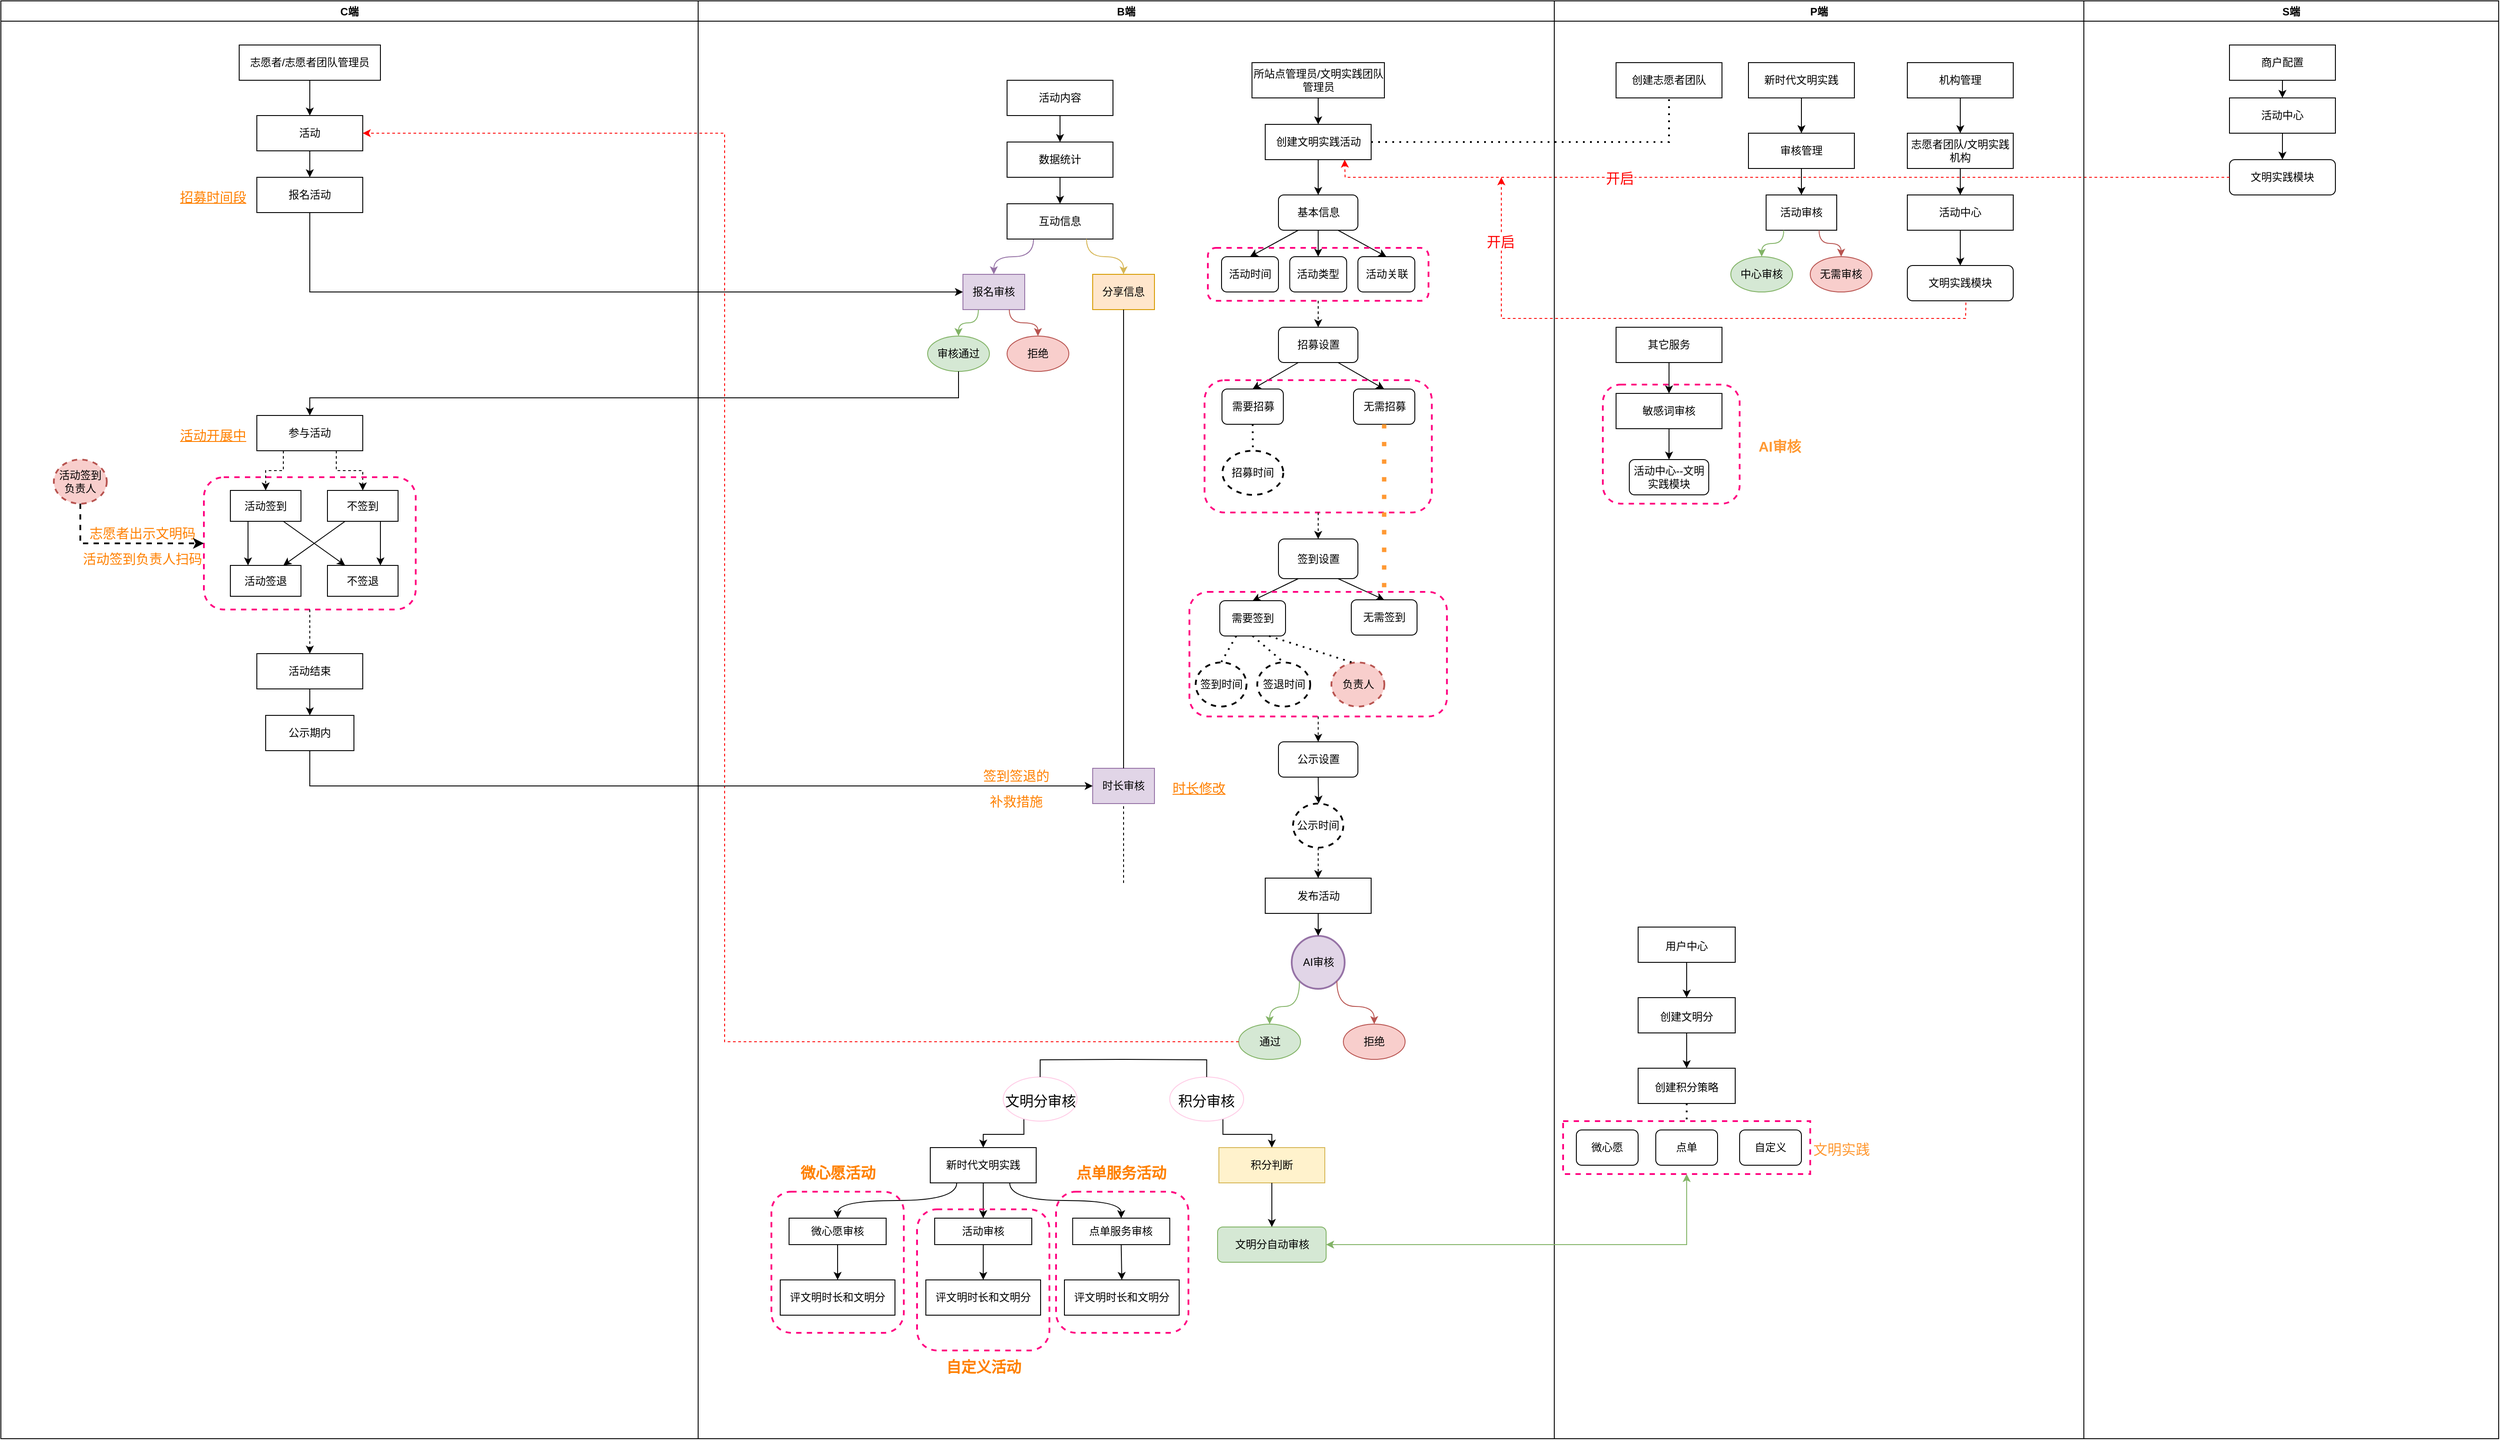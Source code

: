 <mxfile version="15.7.3" type="github">
  <diagram id="qpCgczyUxhtcVtG9j94T" name="第 1 页">
    <mxGraphModel dx="2012" dy="634" grid="1" gridSize="10" guides="1" tooltips="1" connect="1" arrows="1" fold="1" page="1" pageScale="1" pageWidth="827" pageHeight="1169" math="0" shadow="0">
      <root>
        <mxCell id="0" />
        <mxCell id="1" parent="0" />
        <mxCell id="KroNpoQIzIgqycC2E6Yz-1" value="C端" style="swimlane;" parent="1" vertex="1">
          <mxGeometry x="-580" y="100" width="790" height="1630" as="geometry" />
        </mxCell>
        <mxCell id="KroNpoQIzIgqycC2E6Yz-63" value="活动" style="rounded=0;whiteSpace=wrap;html=1;" parent="KroNpoQIzIgqycC2E6Yz-1" vertex="1">
          <mxGeometry x="290" y="130" width="120" height="40" as="geometry" />
        </mxCell>
        <mxCell id="KroNpoQIzIgqycC2E6Yz-64" value="志愿者/志愿者团队管理员" style="rounded=0;whiteSpace=wrap;html=1;" parent="KroNpoQIzIgqycC2E6Yz-1" vertex="1">
          <mxGeometry x="270" y="50" width="160" height="40" as="geometry" />
        </mxCell>
        <mxCell id="KroNpoQIzIgqycC2E6Yz-65" value="" style="endArrow=classic;html=1;rounded=0;strokeColor=#000000;exitX=0.5;exitY=1;exitDx=0;exitDy=0;" parent="KroNpoQIzIgqycC2E6Yz-1" source="KroNpoQIzIgqycC2E6Yz-64" target="KroNpoQIzIgqycC2E6Yz-63" edge="1">
          <mxGeometry width="50" height="50" relative="1" as="geometry">
            <mxPoint x="560" y="320" as="sourcePoint" />
            <mxPoint x="610" y="270" as="targetPoint" />
          </mxGeometry>
        </mxCell>
        <mxCell id="KroNpoQIzIgqycC2E6Yz-66" value="报名活动" style="rounded=0;whiteSpace=wrap;html=1;" parent="KroNpoQIzIgqycC2E6Yz-1" vertex="1">
          <mxGeometry x="290" y="200" width="120" height="40" as="geometry" />
        </mxCell>
        <mxCell id="KroNpoQIzIgqycC2E6Yz-67" value="" style="endArrow=classic;html=1;rounded=0;strokeColor=#000000;exitX=0.5;exitY=1;exitDx=0;exitDy=0;entryX=0.5;entryY=0;entryDx=0;entryDy=0;" parent="KroNpoQIzIgqycC2E6Yz-1" source="KroNpoQIzIgqycC2E6Yz-63" target="KroNpoQIzIgqycC2E6Yz-66" edge="1">
          <mxGeometry width="50" height="50" relative="1" as="geometry">
            <mxPoint x="560" y="320" as="sourcePoint" />
            <mxPoint x="610" y="270" as="targetPoint" />
          </mxGeometry>
        </mxCell>
        <mxCell id="KroNpoQIzIgqycC2E6Yz-70" value="参与活动" style="rounded=0;whiteSpace=wrap;html=1;" parent="KroNpoQIzIgqycC2E6Yz-1" vertex="1">
          <mxGeometry x="290" y="470" width="120" height="40" as="geometry" />
        </mxCell>
        <mxCell id="KroNpoQIzIgqycC2E6Yz-71" value="活动签到" style="rounded=0;whiteSpace=wrap;html=1;" parent="KroNpoQIzIgqycC2E6Yz-1" vertex="1">
          <mxGeometry x="260" y="555" width="80" height="35" as="geometry" />
        </mxCell>
        <mxCell id="KroNpoQIzIgqycC2E6Yz-72" value="活动签退" style="rounded=0;whiteSpace=wrap;html=1;" parent="KroNpoQIzIgqycC2E6Yz-1" vertex="1">
          <mxGeometry x="260" y="640" width="80" height="35" as="geometry" />
        </mxCell>
        <mxCell id="KroNpoQIzIgqycC2E6Yz-73" value="" style="endArrow=classic;html=1;rounded=0;fontSize=14;strokeColor=#000000;exitX=0.25;exitY=1;exitDx=0;exitDy=0;entryX=0.5;entryY=0;entryDx=0;entryDy=0;dashed=1;edgeStyle=orthogonalEdgeStyle;" parent="KroNpoQIzIgqycC2E6Yz-1" source="KroNpoQIzIgqycC2E6Yz-70" target="KroNpoQIzIgqycC2E6Yz-71" edge="1">
          <mxGeometry width="50" height="50" relative="1" as="geometry">
            <mxPoint x="550" y="480" as="sourcePoint" />
            <mxPoint x="600" y="430" as="targetPoint" />
          </mxGeometry>
        </mxCell>
        <mxCell id="KroNpoQIzIgqycC2E6Yz-74" value="" style="endArrow=classic;html=1;rounded=0;fontSize=14;strokeColor=#000000;exitX=0.25;exitY=1;exitDx=0;exitDy=0;entryX=0.25;entryY=0;entryDx=0;entryDy=0;" parent="KroNpoQIzIgqycC2E6Yz-1" source="KroNpoQIzIgqycC2E6Yz-71" target="KroNpoQIzIgqycC2E6Yz-72" edge="1">
          <mxGeometry width="50" height="50" relative="1" as="geometry">
            <mxPoint x="520" y="485" as="sourcePoint" />
            <mxPoint x="570" y="435" as="targetPoint" />
          </mxGeometry>
        </mxCell>
        <mxCell id="8fSrwNJW2z-9N3ba0dvE-89" value="&lt;font style=&quot;font-size: 15px ; font-weight: normal&quot; color=&quot;#ff8000&quot;&gt;&lt;u&gt;招募时间段&lt;/u&gt;&lt;/font&gt;" style="text;strokeColor=none;fillColor=none;html=1;fontSize=24;fontStyle=1;verticalAlign=middle;align=center;" parent="KroNpoQIzIgqycC2E6Yz-1" vertex="1">
          <mxGeometry x="190" y="200" width="100" height="40" as="geometry" />
        </mxCell>
        <mxCell id="8fSrwNJW2z-9N3ba0dvE-90" value="&lt;font color=&quot;#ff8000&quot;&gt;&lt;span style=&quot;font-size: 15px ; font-weight: 400&quot;&gt;&lt;u&gt;活动开展中&lt;/u&gt;&lt;/span&gt;&lt;/font&gt;" style="text;strokeColor=none;fillColor=none;html=1;fontSize=24;fontStyle=1;verticalAlign=middle;align=center;" parent="KroNpoQIzIgqycC2E6Yz-1" vertex="1">
          <mxGeometry x="190" y="470" width="100" height="40" as="geometry" />
        </mxCell>
        <mxCell id="8fSrwNJW2z-9N3ba0dvE-104" value="不签到" style="rounded=0;whiteSpace=wrap;html=1;" parent="KroNpoQIzIgqycC2E6Yz-1" vertex="1">
          <mxGeometry x="370" y="555" width="80" height="35" as="geometry" />
        </mxCell>
        <mxCell id="8fSrwNJW2z-9N3ba0dvE-105" value="不签退" style="rounded=0;whiteSpace=wrap;html=1;" parent="KroNpoQIzIgqycC2E6Yz-1" vertex="1">
          <mxGeometry x="370" y="640" width="80" height="35" as="geometry" />
        </mxCell>
        <mxCell id="8fSrwNJW2z-9N3ba0dvE-106" value="" style="endArrow=classic;html=1;rounded=0;fontSize=14;strokeColor=#000000;exitX=0.75;exitY=1;exitDx=0;exitDy=0;entryX=0.75;entryY=0;entryDx=0;entryDy=0;" parent="KroNpoQIzIgqycC2E6Yz-1" source="8fSrwNJW2z-9N3ba0dvE-104" target="8fSrwNJW2z-9N3ba0dvE-105" edge="1">
          <mxGeometry width="50" height="50" relative="1" as="geometry">
            <mxPoint x="460" y="385" as="sourcePoint" />
            <mxPoint x="510" y="335" as="targetPoint" />
          </mxGeometry>
        </mxCell>
        <mxCell id="8fSrwNJW2z-9N3ba0dvE-107" value="" style="endArrow=classic;html=1;rounded=0;dashed=1;fontSize=15;fontColor=#FF8000;exitX=0.75;exitY=1;exitDx=0;exitDy=0;entryX=0.5;entryY=0;entryDx=0;entryDy=0;edgeStyle=orthogonalEdgeStyle;" parent="KroNpoQIzIgqycC2E6Yz-1" source="KroNpoQIzIgqycC2E6Yz-70" target="8fSrwNJW2z-9N3ba0dvE-104" edge="1">
          <mxGeometry width="50" height="50" relative="1" as="geometry">
            <mxPoint x="570" y="600" as="sourcePoint" />
            <mxPoint x="620" y="550" as="targetPoint" />
          </mxGeometry>
        </mxCell>
        <mxCell id="8fSrwNJW2z-9N3ba0dvE-108" value="" style="endArrow=classic;html=1;rounded=0;fontSize=15;fontColor=#FF8000;exitX=0.75;exitY=1;exitDx=0;exitDy=0;entryX=0.25;entryY=0;entryDx=0;entryDy=0;" parent="KroNpoQIzIgqycC2E6Yz-1" source="KroNpoQIzIgqycC2E6Yz-71" target="8fSrwNJW2z-9N3ba0dvE-105" edge="1">
          <mxGeometry width="50" height="50" relative="1" as="geometry">
            <mxPoint x="570" y="500" as="sourcePoint" />
            <mxPoint x="620" y="450" as="targetPoint" />
          </mxGeometry>
        </mxCell>
        <mxCell id="8fSrwNJW2z-9N3ba0dvE-109" value="" style="endArrow=classic;html=1;rounded=0;fontSize=15;fontColor=#FF8000;exitX=0.25;exitY=1;exitDx=0;exitDy=0;" parent="KroNpoQIzIgqycC2E6Yz-1" source="8fSrwNJW2z-9N3ba0dvE-104" edge="1">
          <mxGeometry width="50" height="50" relative="1" as="geometry">
            <mxPoint x="570" y="500" as="sourcePoint" />
            <mxPoint x="320" y="640" as="targetPoint" />
          </mxGeometry>
        </mxCell>
        <mxCell id="8fSrwNJW2z-9N3ba0dvE-110" value="" style="rounded=1;whiteSpace=wrap;html=1;fillColor=none;strokeWidth=2;dashed=1;strokeColor=#FF0080;" parent="KroNpoQIzIgqycC2E6Yz-1" vertex="1">
          <mxGeometry x="230" y="540" width="240" height="150" as="geometry" />
        </mxCell>
        <mxCell id="8fSrwNJW2z-9N3ba0dvE-111" value="&lt;font style=&quot;font-size: 15px ; font-weight: normal&quot;&gt;志愿者出示文明码&lt;br&gt;活动签到负责人扫码&lt;br&gt;&lt;/font&gt;" style="text;strokeColor=none;fillColor=none;html=1;fontSize=24;fontStyle=1;verticalAlign=middle;align=center;fontColor=#FF8000;" parent="KroNpoQIzIgqycC2E6Yz-1" vertex="1">
          <mxGeometry x="90" y="577.5" width="140" height="75" as="geometry" />
        </mxCell>
        <mxCell id="8fSrwNJW2z-9N3ba0dvE-112" value="活动结束" style="rounded=0;whiteSpace=wrap;html=1;" parent="KroNpoQIzIgqycC2E6Yz-1" vertex="1">
          <mxGeometry x="290" y="740" width="120" height="40" as="geometry" />
        </mxCell>
        <mxCell id="8fSrwNJW2z-9N3ba0dvE-113" value="" style="endArrow=classic;html=1;rounded=0;dashed=1;fontSize=15;fontColor=#FF8000;exitX=0.5;exitY=1;exitDx=0;exitDy=0;" parent="KroNpoQIzIgqycC2E6Yz-1" source="8fSrwNJW2z-9N3ba0dvE-110" target="8fSrwNJW2z-9N3ba0dvE-112" edge="1">
          <mxGeometry width="50" height="50" relative="1" as="geometry">
            <mxPoint x="570" y="600" as="sourcePoint" />
            <mxPoint x="620" y="550" as="targetPoint" />
          </mxGeometry>
        </mxCell>
        <mxCell id="8fSrwNJW2z-9N3ba0dvE-114" value="公示期内" style="rounded=0;whiteSpace=wrap;html=1;" parent="KroNpoQIzIgqycC2E6Yz-1" vertex="1">
          <mxGeometry x="300" y="810" width="100" height="40" as="geometry" />
        </mxCell>
        <mxCell id="8fSrwNJW2z-9N3ba0dvE-116" value="" style="endArrow=classic;html=1;rounded=0;fontSize=15;fontColor=#FF8000;exitX=0.5;exitY=1;exitDx=0;exitDy=0;entryX=0.5;entryY=0;entryDx=0;entryDy=0;" parent="KroNpoQIzIgqycC2E6Yz-1" source="8fSrwNJW2z-9N3ba0dvE-112" target="8fSrwNJW2z-9N3ba0dvE-114" edge="1">
          <mxGeometry width="50" height="50" relative="1" as="geometry">
            <mxPoint x="570" y="800" as="sourcePoint" />
            <mxPoint x="620" y="750" as="targetPoint" />
          </mxGeometry>
        </mxCell>
        <mxCell id="BuUmO1E-tudYoT2X7st1-2" value="活动签到负责人" style="ellipse;whiteSpace=wrap;html=1;dashed=1;strokeColor=#b85450;strokeWidth=2;fillColor=#f8cecc;" parent="KroNpoQIzIgqycC2E6Yz-1" vertex="1">
          <mxGeometry x="60" y="520" width="60" height="50" as="geometry" />
        </mxCell>
        <mxCell id="BuUmO1E-tudYoT2X7st1-3" value="" style="endArrow=classic;html=1;rounded=0;fontSize=20;fontColor=#FF8000;strokeColor=#000000;strokeWidth=2;exitX=0.5;exitY=1;exitDx=0;exitDy=0;entryX=0;entryY=0.5;entryDx=0;entryDy=0;dashed=1;" parent="KroNpoQIzIgqycC2E6Yz-1" source="BuUmO1E-tudYoT2X7st1-2" target="8fSrwNJW2z-9N3ba0dvE-110" edge="1">
          <mxGeometry width="50" height="50" relative="1" as="geometry">
            <mxPoint x="550" y="680" as="sourcePoint" />
            <mxPoint x="600" y="630" as="targetPoint" />
            <Array as="points">
              <mxPoint x="90" y="615" />
            </Array>
          </mxGeometry>
        </mxCell>
        <mxCell id="KroNpoQIzIgqycC2E6Yz-3" value="B端" style="swimlane;" parent="1" vertex="1">
          <mxGeometry x="210" y="100" width="970" height="1630" as="geometry" />
        </mxCell>
        <mxCell id="KroNpoQIzIgqycC2E6Yz-6" value="所站点管理员/文明实践团队管理员" style="rounded=0;whiteSpace=wrap;html=1;" parent="KroNpoQIzIgqycC2E6Yz-3" vertex="1">
          <mxGeometry x="627.5" y="70" width="150" height="40" as="geometry" />
        </mxCell>
        <mxCell id="KroNpoQIzIgqycC2E6Yz-7" value="创建文明实践活动" style="rounded=0;whiteSpace=wrap;html=1;" parent="KroNpoQIzIgqycC2E6Yz-3" vertex="1">
          <mxGeometry x="642.5" y="140" width="120" height="40" as="geometry" />
        </mxCell>
        <mxCell id="KroNpoQIzIgqycC2E6Yz-8" value="" style="endArrow=classic;html=1;rounded=0;exitX=0.5;exitY=1;exitDx=0;exitDy=0;entryX=0.5;entryY=0;entryDx=0;entryDy=0;" parent="KroNpoQIzIgqycC2E6Yz-3" source="KroNpoQIzIgqycC2E6Yz-6" target="KroNpoQIzIgqycC2E6Yz-7" edge="1">
          <mxGeometry width="50" height="50" relative="1" as="geometry">
            <mxPoint x="547.5" y="410" as="sourcePoint" />
            <mxPoint x="597.5" y="360" as="targetPoint" />
          </mxGeometry>
        </mxCell>
        <mxCell id="KroNpoQIzIgqycC2E6Yz-9" value="基本信息" style="rounded=1;whiteSpace=wrap;html=1;" parent="KroNpoQIzIgqycC2E6Yz-3" vertex="1">
          <mxGeometry x="657.5" y="220" width="90" height="40" as="geometry" />
        </mxCell>
        <mxCell id="KroNpoQIzIgqycC2E6Yz-11" value="公示设置" style="rounded=1;whiteSpace=wrap;html=1;" parent="KroNpoQIzIgqycC2E6Yz-3" vertex="1">
          <mxGeometry x="657.5" y="840" width="90" height="40" as="geometry" />
        </mxCell>
        <mxCell id="KroNpoQIzIgqycC2E6Yz-12" value="签到设置" style="rounded=1;whiteSpace=wrap;html=1;" parent="KroNpoQIzIgqycC2E6Yz-3" vertex="1">
          <mxGeometry x="657.5" y="610" width="90" height="45" as="geometry" />
        </mxCell>
        <mxCell id="KroNpoQIzIgqycC2E6Yz-13" value="" style="endArrow=classic;html=1;rounded=0;exitX=0.5;exitY=1;exitDx=0;exitDy=0;entryX=0.5;entryY=0;entryDx=0;entryDy=0;" parent="KroNpoQIzIgqycC2E6Yz-3" source="KroNpoQIzIgqycC2E6Yz-7" target="KroNpoQIzIgqycC2E6Yz-9" edge="1">
          <mxGeometry width="50" height="50" relative="1" as="geometry">
            <mxPoint x="547.5" y="410" as="sourcePoint" />
            <mxPoint x="597.5" y="360" as="targetPoint" />
          </mxGeometry>
        </mxCell>
        <mxCell id="KroNpoQIzIgqycC2E6Yz-32" value="发布活动" style="rounded=0;whiteSpace=wrap;html=1;" parent="KroNpoQIzIgqycC2E6Yz-3" vertex="1">
          <mxGeometry x="642.5" y="994.5" width="120" height="40" as="geometry" />
        </mxCell>
        <mxCell id="KroNpoQIzIgqycC2E6Yz-46" value="新时代文明实践" style="rounded=0;whiteSpace=wrap;html=1;" parent="KroNpoQIzIgqycC2E6Yz-3" vertex="1">
          <mxGeometry x="263" y="1300" width="120" height="40" as="geometry" />
        </mxCell>
        <mxCell id="KroNpoQIzIgqycC2E6Yz-48" value="" style="endArrow=classic;html=1;rounded=1;strokeColor=default;exitX=0.5;exitY=1;exitDx=0;exitDy=0;entryX=0.5;entryY=0;entryDx=0;entryDy=0;" parent="KroNpoQIzIgqycC2E6Yz-3" source="KroNpoQIzIgqycC2E6Yz-46" target="FjpEWepWwARHCfVB9OQ8-1" edge="1">
          <mxGeometry width="50" height="50" relative="1" as="geometry">
            <mxPoint x="556" y="1340" as="sourcePoint" />
            <mxPoint x="323" y="1375" as="targetPoint" />
          </mxGeometry>
        </mxCell>
        <mxCell id="KroNpoQIzIgqycC2E6Yz-55" value="通过" style="ellipse;whiteSpace=wrap;html=1;fillColor=#d5e8d4;strokeColor=#82b366;" parent="KroNpoQIzIgqycC2E6Yz-3" vertex="1">
          <mxGeometry x="612.5" y="1160" width="70" height="40" as="geometry" />
        </mxCell>
        <mxCell id="KroNpoQIzIgqycC2E6Yz-56" value="拒绝" style="ellipse;whiteSpace=wrap;html=1;fillColor=#f8cecc;strokeColor=#b85450;" parent="KroNpoQIzIgqycC2E6Yz-3" vertex="1">
          <mxGeometry x="731" y="1160" width="70" height="40" as="geometry" />
        </mxCell>
        <mxCell id="KroNpoQIzIgqycC2E6Yz-10" value="招募设置" style="rounded=1;whiteSpace=wrap;html=1;" parent="KroNpoQIzIgqycC2E6Yz-3" vertex="1">
          <mxGeometry x="657.5" y="370" width="90" height="40" as="geometry" />
        </mxCell>
        <mxCell id="KroNpoQIzIgqycC2E6Yz-14" value="" style="endArrow=classic;html=1;rounded=0;exitX=0.5;exitY=1;exitDx=0;exitDy=0;" parent="KroNpoQIzIgqycC2E6Yz-3" source="KroNpoQIzIgqycC2E6Yz-9" edge="1">
          <mxGeometry width="50" height="50" relative="1" as="geometry">
            <mxPoint x="547.5" y="410" as="sourcePoint" />
            <mxPoint x="702.5" y="290" as="targetPoint" />
          </mxGeometry>
        </mxCell>
        <mxCell id="8fSrwNJW2z-9N3ba0dvE-43" value="" style="endArrow=classic;html=1;rounded=0;exitX=0.25;exitY=1;exitDx=0;exitDy=0;entryX=0.5;entryY=0;entryDx=0;entryDy=0;" parent="KroNpoQIzIgqycC2E6Yz-3" source="KroNpoQIzIgqycC2E6Yz-9" target="8fSrwNJW2z-9N3ba0dvE-46" edge="1">
          <mxGeometry width="50" height="50" relative="1" as="geometry">
            <mxPoint x="822.5" y="330" as="sourcePoint" />
            <mxPoint x="654.574" y="284.105" as="targetPoint" />
          </mxGeometry>
        </mxCell>
        <mxCell id="8fSrwNJW2z-9N3ba0dvE-44" value="" style="endArrow=classic;html=1;rounded=0;exitX=0.75;exitY=1;exitDx=0;exitDy=0;entryX=0.5;entryY=0;entryDx=0;entryDy=0;" parent="KroNpoQIzIgqycC2E6Yz-3" source="KroNpoQIzIgqycC2E6Yz-9" target="8fSrwNJW2z-9N3ba0dvE-48" edge="1">
          <mxGeometry width="50" height="50" relative="1" as="geometry">
            <mxPoint x="722.5" y="290" as="sourcePoint" />
            <mxPoint x="750.426" y="284.105" as="targetPoint" />
          </mxGeometry>
        </mxCell>
        <mxCell id="8fSrwNJW2z-9N3ba0dvE-46" value="活动时间" style="rounded=1;whiteSpace=wrap;html=1;" parent="KroNpoQIzIgqycC2E6Yz-3" vertex="1">
          <mxGeometry x="593" y="290" width="64.5" height="40" as="geometry" />
        </mxCell>
        <mxCell id="8fSrwNJW2z-9N3ba0dvE-47" value="活动类型" style="rounded=1;whiteSpace=wrap;html=1;" parent="KroNpoQIzIgqycC2E6Yz-3" vertex="1">
          <mxGeometry x="670.25" y="290" width="64.5" height="40" as="geometry" />
        </mxCell>
        <mxCell id="8fSrwNJW2z-9N3ba0dvE-48" value="活动关联" style="rounded=1;whiteSpace=wrap;html=1;" parent="KroNpoQIzIgqycC2E6Yz-3" vertex="1">
          <mxGeometry x="747.5" y="290" width="64.5" height="40" as="geometry" />
        </mxCell>
        <mxCell id="8fSrwNJW2z-9N3ba0dvE-49" value="" style="rounded=1;whiteSpace=wrap;html=1;fillColor=none;strokeWidth=2;dashed=1;strokeColor=#FF0080;" parent="KroNpoQIzIgqycC2E6Yz-3" vertex="1">
          <mxGeometry x="577.5" y="280" width="250" height="60" as="geometry" />
        </mxCell>
        <mxCell id="8fSrwNJW2z-9N3ba0dvE-50" value="" style="endArrow=classic;html=1;rounded=0;exitX=0.5;exitY=1;exitDx=0;exitDy=0;entryX=0.5;entryY=0;entryDx=0;entryDy=0;dashed=1;" parent="KroNpoQIzIgqycC2E6Yz-3" source="8fSrwNJW2z-9N3ba0dvE-49" target="KroNpoQIzIgqycC2E6Yz-10" edge="1">
          <mxGeometry width="50" height="50" relative="1" as="geometry">
            <mxPoint x="822.5" y="430" as="sourcePoint" />
            <mxPoint x="732.5" y="400" as="targetPoint" />
          </mxGeometry>
        </mxCell>
        <mxCell id="8fSrwNJW2z-9N3ba0dvE-54" value="需要招募" style="rounded=1;whiteSpace=wrap;html=1;strokeColor=#000000;strokeWidth=1;fillColor=default;" parent="KroNpoQIzIgqycC2E6Yz-3" vertex="1">
          <mxGeometry x="593.5" y="440" width="69.5" height="40" as="geometry" />
        </mxCell>
        <mxCell id="8fSrwNJW2z-9N3ba0dvE-51" value="" style="endArrow=classic;html=1;rounded=0;exitX=0.25;exitY=1;exitDx=0;exitDy=0;entryX=0.5;entryY=0;entryDx=0;entryDy=0;" parent="KroNpoQIzIgqycC2E6Yz-3" source="KroNpoQIzIgqycC2E6Yz-10" target="8fSrwNJW2z-9N3ba0dvE-54" edge="1">
          <mxGeometry width="50" height="50" relative="1" as="geometry">
            <mxPoint x="822.5" y="430" as="sourcePoint" />
            <mxPoint x="642.5" y="430" as="targetPoint" />
          </mxGeometry>
        </mxCell>
        <mxCell id="8fSrwNJW2z-9N3ba0dvE-55" value="无需招募" style="rounded=1;whiteSpace=wrap;html=1;strokeColor=#000000;strokeWidth=1;fillColor=default;" parent="KroNpoQIzIgqycC2E6Yz-3" vertex="1">
          <mxGeometry x="742.5" y="440" width="69.5" height="40" as="geometry" />
        </mxCell>
        <mxCell id="8fSrwNJW2z-9N3ba0dvE-53" value="" style="endArrow=classic;html=1;rounded=0;exitX=0.75;exitY=1;exitDx=0;exitDy=0;entryX=0.5;entryY=0;entryDx=0;entryDy=0;" parent="KroNpoQIzIgqycC2E6Yz-3" source="KroNpoQIzIgqycC2E6Yz-10" target="8fSrwNJW2z-9N3ba0dvE-55" edge="1">
          <mxGeometry width="50" height="50" relative="1" as="geometry">
            <mxPoint x="822.5" y="430" as="sourcePoint" />
            <mxPoint x="762.5" y="430" as="targetPoint" />
          </mxGeometry>
        </mxCell>
        <mxCell id="8fSrwNJW2z-9N3ba0dvE-57" value="招募时间" style="ellipse;whiteSpace=wrap;html=1;strokeColor=#000000;strokeWidth=2;fillColor=default;dashed=1;" parent="KroNpoQIzIgqycC2E6Yz-3" vertex="1">
          <mxGeometry x="594" y="510" width="69" height="50" as="geometry" />
        </mxCell>
        <mxCell id="8fSrwNJW2z-9N3ba0dvE-58" value="" style="endArrow=none;dashed=1;html=1;dashPattern=1 3;strokeWidth=2;rounded=0;exitX=0.5;exitY=1;exitDx=0;exitDy=0;entryX=0.5;entryY=0;entryDx=0;entryDy=0;" parent="KroNpoQIzIgqycC2E6Yz-3" source="8fSrwNJW2z-9N3ba0dvE-54" target="8fSrwNJW2z-9N3ba0dvE-57" edge="1">
          <mxGeometry width="50" height="50" relative="1" as="geometry">
            <mxPoint x="602.5" y="440" as="sourcePoint" />
            <mxPoint x="652.5" y="390" as="targetPoint" />
          </mxGeometry>
        </mxCell>
        <mxCell id="8fSrwNJW2z-9N3ba0dvE-64" value="" style="endArrow=classic;html=1;rounded=0;dashed=1;" parent="KroNpoQIzIgqycC2E6Yz-3" target="KroNpoQIzIgqycC2E6Yz-32" edge="1">
          <mxGeometry width="50" height="50" relative="1" as="geometry">
            <mxPoint x="702.5" y="960" as="sourcePoint" />
            <mxPoint x="652.5" y="780" as="targetPoint" />
          </mxGeometry>
        </mxCell>
        <mxCell id="8fSrwNJW2z-9N3ba0dvE-65" value="需要签到" style="rounded=1;whiteSpace=wrap;html=1;" parent="KroNpoQIzIgqycC2E6Yz-3" vertex="1">
          <mxGeometry x="591" y="680" width="74.5" height="40" as="geometry" />
        </mxCell>
        <mxCell id="8fSrwNJW2z-9N3ba0dvE-66" value="无需签到" style="rounded=1;whiteSpace=wrap;html=1;" parent="KroNpoQIzIgqycC2E6Yz-3" vertex="1">
          <mxGeometry x="740" y="679" width="74.5" height="40" as="geometry" />
        </mxCell>
        <mxCell id="8fSrwNJW2z-9N3ba0dvE-67" value="" style="endArrow=classic;html=1;rounded=0;exitX=0.25;exitY=1;exitDx=0;exitDy=0;entryX=0.5;entryY=0;entryDx=0;entryDy=0;" parent="KroNpoQIzIgqycC2E6Yz-3" source="KroNpoQIzIgqycC2E6Yz-12" target="8fSrwNJW2z-9N3ba0dvE-65" edge="1">
          <mxGeometry width="50" height="50" relative="1" as="geometry">
            <mxPoint x="602.5" y="640" as="sourcePoint" />
            <mxPoint x="652.5" y="590" as="targetPoint" />
          </mxGeometry>
        </mxCell>
        <mxCell id="8fSrwNJW2z-9N3ba0dvE-68" value="" style="endArrow=classic;html=1;rounded=0;exitX=0.75;exitY=1;exitDx=0;exitDy=0;entryX=0.5;entryY=0;entryDx=0;entryDy=0;" parent="KroNpoQIzIgqycC2E6Yz-3" source="KroNpoQIzIgqycC2E6Yz-12" target="8fSrwNJW2z-9N3ba0dvE-66" edge="1">
          <mxGeometry width="50" height="50" relative="1" as="geometry">
            <mxPoint x="602.5" y="640" as="sourcePoint" />
            <mxPoint x="652.5" y="590" as="targetPoint" />
          </mxGeometry>
        </mxCell>
        <mxCell id="8fSrwNJW2z-9N3ba0dvE-70" value="签到时间" style="ellipse;whiteSpace=wrap;html=1;dashed=1;strokeColor=#000000;strokeWidth=2;fillColor=default;" parent="KroNpoQIzIgqycC2E6Yz-3" vertex="1">
          <mxGeometry x="563.68" y="750" width="57.63" height="50" as="geometry" />
        </mxCell>
        <mxCell id="8fSrwNJW2z-9N3ba0dvE-71" value="签退时间" style="ellipse;whiteSpace=wrap;html=1;dashed=1;strokeColor=#000000;strokeWidth=2;fillColor=default;" parent="KroNpoQIzIgqycC2E6Yz-3" vertex="1">
          <mxGeometry x="633.5" y="750" width="60" height="50" as="geometry" />
        </mxCell>
        <mxCell id="8fSrwNJW2z-9N3ba0dvE-73" value="" style="endArrow=none;dashed=1;html=1;dashPattern=1 3;strokeWidth=2;rounded=0;exitX=0.25;exitY=1;exitDx=0;exitDy=0;entryX=0.5;entryY=0;entryDx=0;entryDy=0;" parent="KroNpoQIzIgqycC2E6Yz-3" source="8fSrwNJW2z-9N3ba0dvE-65" target="8fSrwNJW2z-9N3ba0dvE-70" edge="1">
          <mxGeometry width="50" height="50" relative="1" as="geometry">
            <mxPoint x="602.5" y="740" as="sourcePoint" />
            <mxPoint x="652.5" y="690" as="targetPoint" />
          </mxGeometry>
        </mxCell>
        <mxCell id="8fSrwNJW2z-9N3ba0dvE-74" value="" style="endArrow=none;dashed=1;html=1;dashPattern=1 3;strokeWidth=2;rounded=0;exitX=0.5;exitY=1;exitDx=0;exitDy=0;entryX=0.5;entryY=0;entryDx=0;entryDy=0;" parent="KroNpoQIzIgqycC2E6Yz-3" source="8fSrwNJW2z-9N3ba0dvE-65" target="8fSrwNJW2z-9N3ba0dvE-71" edge="1">
          <mxGeometry width="50" height="50" relative="1" as="geometry">
            <mxPoint x="619.625" y="730" as="sourcePoint" />
            <mxPoint x="602.495" y="760" as="targetPoint" />
          </mxGeometry>
        </mxCell>
        <mxCell id="8fSrwNJW2z-9N3ba0dvE-75" value="" style="endArrow=classic;html=1;rounded=0;entryX=0.5;entryY=0;entryDx=0;entryDy=0;dashed=1;exitX=0.5;exitY=1;exitDx=0;exitDy=0;" parent="KroNpoQIzIgqycC2E6Yz-3" source="8fSrwNJW2z-9N3ba0dvE-69" target="KroNpoQIzIgqycC2E6Yz-11" edge="1">
          <mxGeometry width="50" height="50" relative="1" as="geometry">
            <mxPoint x="690" y="820" as="sourcePoint" />
            <mxPoint x="712.5" y="620" as="targetPoint" />
          </mxGeometry>
        </mxCell>
        <mxCell id="8fSrwNJW2z-9N3ba0dvE-77" value="公示时间" style="ellipse;whiteSpace=wrap;html=1;dashed=1;strokeColor=#000000;strokeWidth=2;fillColor=default;" parent="KroNpoQIzIgqycC2E6Yz-3" vertex="1">
          <mxGeometry x="674" y="910" width="57" height="50" as="geometry" />
        </mxCell>
        <mxCell id="8fSrwNJW2z-9N3ba0dvE-78" value="" style="endArrow=classic;html=1;rounded=0;exitX=0.5;exitY=1;exitDx=0;exitDy=0;" parent="KroNpoQIzIgqycC2E6Yz-3" source="KroNpoQIzIgqycC2E6Yz-11" edge="1">
          <mxGeometry width="50" height="50" relative="1" as="geometry">
            <mxPoint x="602.5" y="840" as="sourcePoint" />
            <mxPoint x="703" y="910" as="targetPoint" />
          </mxGeometry>
        </mxCell>
        <mxCell id="8fSrwNJW2z-9N3ba0dvE-59" value="" style="rounded=1;whiteSpace=wrap;html=1;fillColor=none;strokeWidth=2;dashed=1;strokeColor=#FF0080;" parent="KroNpoQIzIgqycC2E6Yz-3" vertex="1">
          <mxGeometry x="573.75" y="430" width="257.5" height="150" as="geometry" />
        </mxCell>
        <mxCell id="8fSrwNJW2z-9N3ba0dvE-63" value="" style="endArrow=classic;html=1;rounded=0;exitX=0.5;exitY=1;exitDx=0;exitDy=0;entryX=0.5;entryY=0;entryDx=0;entryDy=0;dashed=1;" parent="KroNpoQIzIgqycC2E6Yz-3" source="8fSrwNJW2z-9N3ba0dvE-59" target="KroNpoQIzIgqycC2E6Yz-12" edge="1">
          <mxGeometry width="50" height="50" relative="1" as="geometry">
            <mxPoint x="602.5" y="640" as="sourcePoint" />
            <mxPoint x="652.5" y="590" as="targetPoint" />
          </mxGeometry>
        </mxCell>
        <mxCell id="8fSrwNJW2z-9N3ba0dvE-79" value="AI审核" style="ellipse;whiteSpace=wrap;html=1;aspect=fixed;strokeColor=#9673a6;strokeWidth=2;fillColor=#e1d5e7;" parent="KroNpoQIzIgqycC2E6Yz-3" vertex="1">
          <mxGeometry x="672.5" y="1060" width="60" height="60" as="geometry" />
        </mxCell>
        <mxCell id="8fSrwNJW2z-9N3ba0dvE-80" value="" style="endArrow=classic;html=1;rounded=0;exitX=0.5;exitY=1;exitDx=0;exitDy=0;entryX=0.5;entryY=0;entryDx=0;entryDy=0;" parent="KroNpoQIzIgqycC2E6Yz-3" source="KroNpoQIzIgqycC2E6Yz-32" target="8fSrwNJW2z-9N3ba0dvE-79" edge="1">
          <mxGeometry width="50" height="50" relative="1" as="geometry">
            <mxPoint x="802.5" y="940" as="sourcePoint" />
            <mxPoint x="852.5" y="890" as="targetPoint" />
          </mxGeometry>
        </mxCell>
        <mxCell id="8fSrwNJW2z-9N3ba0dvE-81" value="" style="endArrow=classic;html=1;rounded=0;exitX=0;exitY=1;exitDx=0;exitDy=0;entryX=0.5;entryY=0;entryDx=0;entryDy=0;edgeStyle=orthogonalEdgeStyle;curved=1;fillColor=#d5e8d4;strokeColor=#82b366;" parent="KroNpoQIzIgqycC2E6Yz-3" source="8fSrwNJW2z-9N3ba0dvE-79" target="KroNpoQIzIgqycC2E6Yz-55" edge="1">
          <mxGeometry width="50" height="50" relative="1" as="geometry">
            <mxPoint x="802.5" y="1040" as="sourcePoint" />
            <mxPoint x="582.5" y="1130" as="targetPoint" />
          </mxGeometry>
        </mxCell>
        <mxCell id="8fSrwNJW2z-9N3ba0dvE-82" value="" style="endArrow=classic;html=1;rounded=0;curved=1;exitX=1;exitY=1;exitDx=0;exitDy=0;entryX=0.5;entryY=0;entryDx=0;entryDy=0;edgeStyle=orthogonalEdgeStyle;fillColor=#f8cecc;strokeColor=#b85450;" parent="KroNpoQIzIgqycC2E6Yz-3" source="8fSrwNJW2z-9N3ba0dvE-79" target="KroNpoQIzIgqycC2E6Yz-56" edge="1">
          <mxGeometry width="50" height="50" relative="1" as="geometry">
            <mxPoint x="802.5" y="1040" as="sourcePoint" />
            <mxPoint x="852.5" y="990" as="targetPoint" />
          </mxGeometry>
        </mxCell>
        <mxCell id="8fSrwNJW2z-9N3ba0dvE-91" value="活动内容" style="rounded=0;whiteSpace=wrap;html=1;" parent="KroNpoQIzIgqycC2E6Yz-3" vertex="1">
          <mxGeometry x="350" y="90" width="120" height="40" as="geometry" />
        </mxCell>
        <mxCell id="8fSrwNJW2z-9N3ba0dvE-92" value="数据统计" style="rounded=0;whiteSpace=wrap;html=1;" parent="KroNpoQIzIgqycC2E6Yz-3" vertex="1">
          <mxGeometry x="350" y="160" width="120" height="40" as="geometry" />
        </mxCell>
        <mxCell id="8fSrwNJW2z-9N3ba0dvE-93" value="报名审核" style="rounded=0;whiteSpace=wrap;html=1;fillColor=#e1d5e7;strokeColor=#9673a6;" parent="KroNpoQIzIgqycC2E6Yz-3" vertex="1">
          <mxGeometry x="300" y="310" width="70" height="40" as="geometry" />
        </mxCell>
        <mxCell id="8fSrwNJW2z-9N3ba0dvE-94" value="" style="endArrow=classic;html=1;rounded=0;fontSize=15;fontColor=#FF8000;curved=1;exitX=0.5;exitY=1;exitDx=0;exitDy=0;" parent="KroNpoQIzIgqycC2E6Yz-3" source="8fSrwNJW2z-9N3ba0dvE-91" target="8fSrwNJW2z-9N3ba0dvE-92" edge="1">
          <mxGeometry width="50" height="50" relative="1" as="geometry">
            <mxPoint x="350" y="330" as="sourcePoint" />
            <mxPoint x="400" y="280" as="targetPoint" />
          </mxGeometry>
        </mxCell>
        <mxCell id="8fSrwNJW2z-9N3ba0dvE-95" value="" style="endArrow=classic;html=1;rounded=0;fontSize=15;fontColor=#FF8000;curved=1;entryX=0.5;entryY=0;entryDx=0;entryDy=0;exitX=0.25;exitY=1;exitDx=0;exitDy=0;fillColor=#e1d5e7;strokeColor=#9673a6;edgeStyle=orthogonalEdgeStyle;" parent="KroNpoQIzIgqycC2E6Yz-3" source="8fSrwNJW2z-9N3ba0dvE-119" target="8fSrwNJW2z-9N3ba0dvE-93" edge="1">
          <mxGeometry width="50" height="50" relative="1" as="geometry">
            <mxPoint x="350" y="280" as="sourcePoint" />
            <mxPoint x="380" y="230" as="targetPoint" />
          </mxGeometry>
        </mxCell>
        <mxCell id="8fSrwNJW2z-9N3ba0dvE-98" value="审核通过" style="ellipse;whiteSpace=wrap;html=1;fillColor=#d5e8d4;strokeColor=#82b366;" parent="KroNpoQIzIgqycC2E6Yz-3" vertex="1">
          <mxGeometry x="260" y="380" width="70" height="40" as="geometry" />
        </mxCell>
        <mxCell id="8fSrwNJW2z-9N3ba0dvE-99" value="拒绝" style="ellipse;whiteSpace=wrap;html=1;fillColor=#f8cecc;strokeColor=#b85450;" parent="KroNpoQIzIgqycC2E6Yz-3" vertex="1">
          <mxGeometry x="350" y="380" width="70" height="40" as="geometry" />
        </mxCell>
        <mxCell id="8fSrwNJW2z-9N3ba0dvE-100" value="" style="endArrow=classic;html=1;rounded=0;fontSize=15;fontColor=#FF8000;exitX=0.25;exitY=1;exitDx=0;exitDy=0;entryX=0.5;entryY=0;entryDx=0;entryDy=0;edgeStyle=orthogonalEdgeStyle;curved=1;fillColor=#d5e8d4;strokeColor=#82b366;" parent="KroNpoQIzIgqycC2E6Yz-3" source="8fSrwNJW2z-9N3ba0dvE-93" target="8fSrwNJW2z-9N3ba0dvE-98" edge="1">
          <mxGeometry width="50" height="50" relative="1" as="geometry">
            <mxPoint x="300" y="490" as="sourcePoint" />
            <mxPoint x="350" y="440" as="targetPoint" />
          </mxGeometry>
        </mxCell>
        <mxCell id="8fSrwNJW2z-9N3ba0dvE-101" value="" style="endArrow=classic;html=1;rounded=0;fontSize=15;fontColor=#FF8000;exitX=0.75;exitY=1;exitDx=0;exitDy=0;entryX=0.5;entryY=0;entryDx=0;entryDy=0;edgeStyle=orthogonalEdgeStyle;curved=1;fillColor=#f8cecc;strokeColor=#b85450;" parent="KroNpoQIzIgqycC2E6Yz-3" source="8fSrwNJW2z-9N3ba0dvE-93" target="8fSrwNJW2z-9N3ba0dvE-99" edge="1">
          <mxGeometry width="50" height="50" relative="1" as="geometry">
            <mxPoint x="300" y="490" as="sourcePoint" />
            <mxPoint x="410" y="380" as="targetPoint" />
          </mxGeometry>
        </mxCell>
        <mxCell id="8fSrwNJW2z-9N3ba0dvE-119" value="互动信息" style="rounded=0;whiteSpace=wrap;html=1;" parent="KroNpoQIzIgqycC2E6Yz-3" vertex="1">
          <mxGeometry x="350" y="230" width="120" height="40" as="geometry" />
        </mxCell>
        <mxCell id="8fSrwNJW2z-9N3ba0dvE-120" value="" style="endArrow=classic;html=1;rounded=0;fontSize=15;fontColor=#FF8000;exitX=0.5;exitY=1;exitDx=0;exitDy=0;" parent="KroNpoQIzIgqycC2E6Yz-3" source="8fSrwNJW2z-9N3ba0dvE-92" target="8fSrwNJW2z-9N3ba0dvE-119" edge="1">
          <mxGeometry width="50" height="50" relative="1" as="geometry">
            <mxPoint x="220" y="350" as="sourcePoint" />
            <mxPoint x="270" y="300" as="targetPoint" />
          </mxGeometry>
        </mxCell>
        <mxCell id="8fSrwNJW2z-9N3ba0dvE-121" value="分享信息" style="rounded=0;whiteSpace=wrap;html=1;fillColor=#ffe6cc;strokeColor=#d79b00;" parent="KroNpoQIzIgqycC2E6Yz-3" vertex="1">
          <mxGeometry x="447" y="310" width="70" height="40" as="geometry" />
        </mxCell>
        <mxCell id="8fSrwNJW2z-9N3ba0dvE-122" value="" style="endArrow=classic;html=1;rounded=0;fontSize=15;fontColor=#FF8000;curved=1;exitX=0.75;exitY=1;exitDx=0;exitDy=0;entryX=0.5;entryY=0;entryDx=0;entryDy=0;fillColor=#fff2cc;strokeColor=#d6b656;edgeStyle=orthogonalEdgeStyle;" parent="KroNpoQIzIgqycC2E6Yz-3" source="8fSrwNJW2z-9N3ba0dvE-119" target="8fSrwNJW2z-9N3ba0dvE-121" edge="1">
          <mxGeometry width="50" height="50" relative="1" as="geometry">
            <mxPoint x="480" y="340" as="sourcePoint" />
            <mxPoint x="530" y="290" as="targetPoint" />
          </mxGeometry>
        </mxCell>
        <mxCell id="8fSrwNJW2z-9N3ba0dvE-124" value="时长审核" style="rounded=0;whiteSpace=wrap;html=1;fillColor=#e1d5e7;strokeColor=#9673a6;" parent="KroNpoQIzIgqycC2E6Yz-3" vertex="1">
          <mxGeometry x="447" y="870" width="70" height="40" as="geometry" />
        </mxCell>
        <mxCell id="8fSrwNJW2z-9N3ba0dvE-123" value="" style="endArrow=none;html=1;rounded=0;fontSize=15;fontColor=#FF8000;curved=1;exitX=0.5;exitY=1;exitDx=0;exitDy=0;entryX=0.5;entryY=0;entryDx=0;entryDy=0;" parent="KroNpoQIzIgqycC2E6Yz-3" source="8fSrwNJW2z-9N3ba0dvE-121" target="8fSrwNJW2z-9N3ba0dvE-124" edge="1">
          <mxGeometry width="50" height="50" relative="1" as="geometry">
            <mxPoint x="480" y="510" as="sourcePoint" />
            <mxPoint x="482" y="850" as="targetPoint" />
          </mxGeometry>
        </mxCell>
        <mxCell id="8fSrwNJW2z-9N3ba0dvE-127" value="&lt;font color=&quot;#ff8000&quot;&gt;&lt;span style=&quot;font-size: 15px ; font-weight: 400&quot;&gt;&lt;u&gt;时长修改&lt;/u&gt;&lt;/span&gt;&lt;/font&gt;" style="text;strokeColor=none;fillColor=none;html=1;fontSize=24;fontStyle=1;verticalAlign=middle;align=center;" parent="KroNpoQIzIgqycC2E6Yz-3" vertex="1">
          <mxGeometry x="517" y="870" width="100" height="40" as="geometry" />
        </mxCell>
        <mxCell id="8fSrwNJW2z-9N3ba0dvE-131" value="负责人" style="ellipse;whiteSpace=wrap;html=1;dashed=1;strokeColor=#b85450;strokeWidth=2;fillColor=#f8cecc;" parent="KroNpoQIzIgqycC2E6Yz-3" vertex="1">
          <mxGeometry x="717.5" y="750" width="60" height="50" as="geometry" />
        </mxCell>
        <mxCell id="8fSrwNJW2z-9N3ba0dvE-132" value="" style="endArrow=none;dashed=1;html=1;dashPattern=1 3;strokeWidth=2;rounded=0;fontSize=15;fontColor=#FF8000;exitX=0.75;exitY=1;exitDx=0;exitDy=0;entryX=0.392;entryY=0;entryDx=0;entryDy=0;entryPerimeter=0;" parent="KroNpoQIzIgqycC2E6Yz-3" source="8fSrwNJW2z-9N3ba0dvE-65" target="8fSrwNJW2z-9N3ba0dvE-131" edge="1">
          <mxGeometry width="50" height="50" relative="1" as="geometry">
            <mxPoint x="740" y="700" as="sourcePoint" />
            <mxPoint x="790" y="650" as="targetPoint" />
          </mxGeometry>
        </mxCell>
        <mxCell id="8fSrwNJW2z-9N3ba0dvE-69" value="" style="rounded=1;whiteSpace=wrap;html=1;fillColor=none;strokeWidth=2;dashed=1;strokeColor=#FF0080;" parent="KroNpoQIzIgqycC2E6Yz-3" vertex="1">
          <mxGeometry x="556.63" y="670" width="291.75" height="141.25" as="geometry" />
        </mxCell>
        <mxCell id="8fSrwNJW2z-9N3ba0dvE-158" value="微心愿审核" style="rounded=0;whiteSpace=wrap;html=1;strokeWidth=1;fillColor=default;strokeColor=default;fontColor=default;" parent="KroNpoQIzIgqycC2E6Yz-3" vertex="1">
          <mxGeometry x="103" y="1380" width="110" height="30" as="geometry" />
        </mxCell>
        <mxCell id="8fSrwNJW2z-9N3ba0dvE-159" style="edgeStyle=orthogonalEdgeStyle;rounded=0;orthogonalLoop=1;jettySize=auto;html=1;entryX=0.5;entryY=0;entryDx=0;entryDy=0;fillColor=default;strokeColor=default;fontColor=default;labelBackgroundColor=default;curved=1;exitX=0.25;exitY=1;exitDx=0;exitDy=0;" parent="KroNpoQIzIgqycC2E6Yz-3" source="KroNpoQIzIgqycC2E6Yz-46" target="8fSrwNJW2z-9N3ba0dvE-158" edge="1">
          <mxGeometry relative="1" as="geometry">
            <mxPoint x="-612" y="1200" as="targetPoint" />
            <mxPoint x="303" y="1370" as="sourcePoint" />
          </mxGeometry>
        </mxCell>
        <mxCell id="8fSrwNJW2z-9N3ba0dvE-160" value="" style="endArrow=classic;html=1;rounded=0;fontSize=11;fontColor=default;strokeColor=default;exitX=0.5;exitY=1;exitDx=0;exitDy=0;fillColor=default;" parent="KroNpoQIzIgqycC2E6Yz-3" source="8fSrwNJW2z-9N3ba0dvE-158" edge="1">
          <mxGeometry width="50" height="50" relative="1" as="geometry">
            <mxPoint x="-1167" y="1030" as="sourcePoint" />
            <mxPoint x="158" y="1450" as="targetPoint" />
          </mxGeometry>
        </mxCell>
        <mxCell id="8fSrwNJW2z-9N3ba0dvE-169" value="评文明时长和文明分" style="rounded=0;whiteSpace=wrap;html=1;strokeWidth=1;fillColor=default;strokeColor=default;fontColor=default;" parent="KroNpoQIzIgqycC2E6Yz-3" vertex="1">
          <mxGeometry x="93" y="1450" width="130" height="40" as="geometry" />
        </mxCell>
        <mxCell id="8fSrwNJW2z-9N3ba0dvE-171" value="微心愿审核" style="rounded=0;whiteSpace=wrap;html=1;strokeWidth=1;fillColor=default;strokeColor=default;fontColor=default;" parent="KroNpoQIzIgqycC2E6Yz-3" vertex="1">
          <mxGeometry x="103" y="1380" width="110" height="30" as="geometry" />
        </mxCell>
        <mxCell id="8fSrwNJW2z-9N3ba0dvE-175" value="" style="rounded=1;whiteSpace=wrap;html=1;fillColor=none;strokeWidth=2;dashed=1;strokeColor=#FF0080;" parent="KroNpoQIzIgqycC2E6Yz-3" vertex="1">
          <mxGeometry x="83" y="1350" width="150" height="160" as="geometry" />
        </mxCell>
        <mxCell id="8fSrwNJW2z-9N3ba0dvE-176" value="微心愿活动" style="text;strokeColor=none;fillColor=none;html=1;fontSize=17;fontStyle=1;verticalAlign=middle;align=center;fontColor=#FF8000;" parent="KroNpoQIzIgqycC2E6Yz-3" vertex="1">
          <mxGeometry x="108" y="1310" width="100" height="40" as="geometry" />
        </mxCell>
        <mxCell id="FjpEWepWwARHCfVB9OQ8-1" value="活动审核" style="rounded=0;whiteSpace=wrap;html=1;strokeWidth=1;fillColor=default;strokeColor=default;fontColor=default;" parent="KroNpoQIzIgqycC2E6Yz-3" vertex="1">
          <mxGeometry x="268" y="1380" width="110" height="30" as="geometry" />
        </mxCell>
        <mxCell id="FjpEWepWwARHCfVB9OQ8-2" value="点单服务审核" style="rounded=0;whiteSpace=wrap;html=1;strokeWidth=1;fillColor=default;strokeColor=default;fontColor=default;" parent="KroNpoQIzIgqycC2E6Yz-3" vertex="1">
          <mxGeometry x="424.31" y="1380" width="110" height="30" as="geometry" />
        </mxCell>
        <mxCell id="FjpEWepWwARHCfVB9OQ8-3" value="" style="endArrow=classic;html=1;rounded=0;exitX=0.75;exitY=1;exitDx=0;exitDy=0;entryX=0.5;entryY=0;entryDx=0;entryDy=0;edgeStyle=orthogonalEdgeStyle;curved=1;" parent="KroNpoQIzIgqycC2E6Yz-3" source="KroNpoQIzIgqycC2E6Yz-46" target="FjpEWepWwARHCfVB9OQ8-2" edge="1">
          <mxGeometry width="50" height="50" relative="1" as="geometry">
            <mxPoint x="413" y="1390" as="sourcePoint" />
            <mxPoint x="463" y="1340" as="targetPoint" />
          </mxGeometry>
        </mxCell>
        <mxCell id="FjpEWepWwARHCfVB9OQ8-4" value="评文明时长和文明分" style="rounded=0;whiteSpace=wrap;html=1;strokeWidth=1;fillColor=default;strokeColor=default;fontColor=default;" parent="KroNpoQIzIgqycC2E6Yz-3" vertex="1">
          <mxGeometry x="258" y="1450" width="130" height="40" as="geometry" />
        </mxCell>
        <mxCell id="FjpEWepWwARHCfVB9OQ8-5" value="评文明时长和文明分" style="rounded=0;whiteSpace=wrap;html=1;strokeWidth=1;fillColor=default;strokeColor=default;fontColor=default;" parent="KroNpoQIzIgqycC2E6Yz-3" vertex="1">
          <mxGeometry x="415" y="1450" width="130" height="40" as="geometry" />
        </mxCell>
        <mxCell id="FjpEWepWwARHCfVB9OQ8-6" value="" style="endArrow=classic;html=1;rounded=0;curved=1;exitX=0.5;exitY=1;exitDx=0;exitDy=0;" parent="KroNpoQIzIgqycC2E6Yz-3" source="FjpEWepWwARHCfVB9OQ8-1" target="FjpEWepWwARHCfVB9OQ8-4" edge="1">
          <mxGeometry width="50" height="50" relative="1" as="geometry">
            <mxPoint x="343" y="1360" as="sourcePoint" />
            <mxPoint x="393" y="1310" as="targetPoint" />
          </mxGeometry>
        </mxCell>
        <mxCell id="FjpEWepWwARHCfVB9OQ8-7" value="" style="endArrow=classic;html=1;rounded=0;curved=1;exitX=0.5;exitY=1;exitDx=0;exitDy=0;entryX=0.5;entryY=0;entryDx=0;entryDy=0;" parent="KroNpoQIzIgqycC2E6Yz-3" source="FjpEWepWwARHCfVB9OQ8-2" target="FjpEWepWwARHCfVB9OQ8-5" edge="1">
          <mxGeometry width="50" height="50" relative="1" as="geometry">
            <mxPoint x="343" y="1360" as="sourcePoint" />
            <mxPoint x="393" y="1310" as="targetPoint" />
          </mxGeometry>
        </mxCell>
        <mxCell id="FjpEWepWwARHCfVB9OQ8-8" value="" style="rounded=1;whiteSpace=wrap;html=1;fillColor=none;strokeWidth=2;dashed=1;strokeColor=#FF0080;" parent="KroNpoQIzIgqycC2E6Yz-3" vertex="1">
          <mxGeometry x="248" y="1370" width="150" height="160" as="geometry" />
        </mxCell>
        <mxCell id="FjpEWepWwARHCfVB9OQ8-9" value="自定义活动" style="text;strokeColor=none;fillColor=none;html=1;fontSize=17;fontStyle=1;verticalAlign=middle;align=center;fontColor=#FF8000;" parent="KroNpoQIzIgqycC2E6Yz-3" vertex="1">
          <mxGeometry x="273" y="1530" width="100" height="40" as="geometry" />
        </mxCell>
        <mxCell id="FjpEWepWwARHCfVB9OQ8-10" value="" style="rounded=1;whiteSpace=wrap;html=1;fillColor=none;strokeWidth=2;dashed=1;strokeColor=#FF0080;" parent="KroNpoQIzIgqycC2E6Yz-3" vertex="1">
          <mxGeometry x="405.5" y="1350" width="150" height="160" as="geometry" />
        </mxCell>
        <mxCell id="FjpEWepWwARHCfVB9OQ8-11" value="点单服务活动" style="text;strokeColor=none;fillColor=none;html=1;fontSize=17;fontStyle=1;verticalAlign=middle;align=center;fontColor=#FF8000;" parent="KroNpoQIzIgqycC2E6Yz-3" vertex="1">
          <mxGeometry x="429.31" y="1310" width="100" height="40" as="geometry" />
        </mxCell>
        <mxCell id="BuUmO1E-tudYoT2X7st1-1" value="" style="endArrow=none;dashed=1;html=1;dashPattern=1 3;strokeWidth=5;rounded=0;fontSize=20;fontColor=#FF8000;curved=1;exitX=0.5;exitY=1;exitDx=0;exitDy=0;entryX=0.5;entryY=0;entryDx=0;entryDy=0;fillColor=#ffe6cc;strokeColor=#FF9933;" parent="KroNpoQIzIgqycC2E6Yz-3" source="8fSrwNJW2z-9N3ba0dvE-55" target="8fSrwNJW2z-9N3ba0dvE-66" edge="1">
          <mxGeometry width="50" height="50" relative="1" as="geometry">
            <mxPoint x="770" y="520" as="sourcePoint" />
            <mxPoint x="820" y="470" as="targetPoint" />
          </mxGeometry>
        </mxCell>
        <mxCell id="BuUmO1E-tudYoT2X7st1-11" value="积分判断" style="rounded=0;whiteSpace=wrap;html=1;fillColor=#fff2cc;strokeColor=#d6b656;" parent="KroNpoQIzIgqycC2E6Yz-3" vertex="1">
          <mxGeometry x="590" y="1300" width="120" height="40" as="geometry" />
        </mxCell>
        <mxCell id="BuUmO1E-tudYoT2X7st1-19" value="文明分自动审核" style="rounded=1;whiteSpace=wrap;html=1;fontSize=12;fillColor=#d5e8d4;strokeColor=#82b366;" parent="KroNpoQIzIgqycC2E6Yz-3" vertex="1">
          <mxGeometry x="588.5" y="1390" width="123" height="40" as="geometry" />
        </mxCell>
        <mxCell id="BuUmO1E-tudYoT2X7st1-20" value="" style="endArrow=classic;html=1;rounded=0;fontSize=12;fontColor=#000000;strokeColor=#000000;strokeWidth=1;exitX=0.5;exitY=1;exitDx=0;exitDy=0;entryX=0.5;entryY=0;entryDx=0;entryDy=0;" parent="KroNpoQIzIgqycC2E6Yz-3" source="BuUmO1E-tudYoT2X7st1-11" target="BuUmO1E-tudYoT2X7st1-19" edge="1">
          <mxGeometry width="50" height="50" relative="1" as="geometry">
            <mxPoint x="553" y="1350" as="sourcePoint" />
            <mxPoint x="603" y="1300" as="targetPoint" />
          </mxGeometry>
        </mxCell>
        <mxCell id="BuUmO1E-tudYoT2X7st1-30" value="" style="endArrow=classic;html=1;rounded=0;fontSize=16;fontColor=#FF9933;strokeColor=#000000;strokeWidth=1;exitX=0.25;exitY=1;exitDx=0;exitDy=0;entryX=0.5;entryY=0;entryDx=0;entryDy=0;edgeStyle=orthogonalEdgeStyle;startArrow=none;" parent="KroNpoQIzIgqycC2E6Yz-3" source="BuUmO1E-tudYoT2X7st1-4" target="KroNpoQIzIgqycC2E6Yz-46" edge="1">
          <mxGeometry width="50" height="50" relative="1" as="geometry">
            <mxPoint x="563" y="1270" as="sourcePoint" />
            <mxPoint x="613" y="1220" as="targetPoint" />
          </mxGeometry>
        </mxCell>
        <mxCell id="BuUmO1E-tudYoT2X7st1-4" value="&lt;font color=&quot;#000000&quot;&gt;&lt;span style=&quot;font-size: 16px&quot;&gt;文明分审核&lt;/span&gt;&lt;/font&gt;" style="ellipse;whiteSpace=wrap;html=1;fontSize=20;fontColor=#FF8000;strokeColor=#FFCCE6;" parent="KroNpoQIzIgqycC2E6Yz-3" vertex="1">
          <mxGeometry x="345.62" y="1220" width="83.69" height="50" as="geometry" />
        </mxCell>
        <mxCell id="BuUmO1E-tudYoT2X7st1-31" value="" style="endArrow=none;html=1;rounded=0;fontSize=16;fontColor=#FF9933;strokeColor=#000000;strokeWidth=1;entryX=0.5;entryY=0;entryDx=0;entryDy=0;edgeStyle=orthogonalEdgeStyle;" parent="KroNpoQIzIgqycC2E6Yz-3" target="BuUmO1E-tudYoT2X7st1-4" edge="1">
          <mxGeometry width="50" height="50" relative="1" as="geometry">
            <mxPoint x="483" y="1200" as="sourcePoint" />
            <mxPoint x="533" y="1400.0" as="targetPoint" />
          </mxGeometry>
        </mxCell>
        <mxCell id="BuUmO1E-tudYoT2X7st1-32" value="" style="endArrow=classic;html=1;rounded=0;fontSize=16;fontColor=#FF9933;strokeColor=#000000;strokeWidth=1;exitX=0.75;exitY=1;exitDx=0;exitDy=0;entryX=0.5;entryY=0;entryDx=0;entryDy=0;edgeStyle=orthogonalEdgeStyle;startArrow=none;" parent="KroNpoQIzIgqycC2E6Yz-3" source="BuUmO1E-tudYoT2X7st1-7" target="BuUmO1E-tudYoT2X7st1-11" edge="1">
          <mxGeometry width="50" height="50" relative="1" as="geometry">
            <mxPoint x="563" y="1270" as="sourcePoint" />
            <mxPoint x="613" y="1220" as="targetPoint" />
          </mxGeometry>
        </mxCell>
        <mxCell id="BuUmO1E-tudYoT2X7st1-7" value="&lt;font color=&quot;#000000&quot;&gt;&lt;span style=&quot;font-size: 16px&quot;&gt;积分审核&lt;/span&gt;&lt;/font&gt;" style="ellipse;whiteSpace=wrap;html=1;fontSize=20;fontColor=#FF8000;strokeColor=#FFCCE6;" parent="KroNpoQIzIgqycC2E6Yz-3" vertex="1">
          <mxGeometry x="534.31" y="1220" width="83.69" height="50" as="geometry" />
        </mxCell>
        <mxCell id="BuUmO1E-tudYoT2X7st1-34" value="" style="endArrow=none;html=1;rounded=0;fontSize=16;fontColor=#FF9933;strokeColor=#000000;strokeWidth=1;entryX=0.5;entryY=0;entryDx=0;entryDy=0;edgeStyle=orthogonalEdgeStyle;" parent="KroNpoQIzIgqycC2E6Yz-3" target="BuUmO1E-tudYoT2X7st1-7" edge="1">
          <mxGeometry width="50" height="50" relative="1" as="geometry">
            <mxPoint x="483" y="1200" as="sourcePoint" />
            <mxPoint x="860" y="1400.0" as="targetPoint" />
          </mxGeometry>
        </mxCell>
        <mxCell id="IHXq8-z7tmfJXqRKBoHO-2" value="&lt;font style=&quot;font-size: 15px&quot;&gt;签到签退的&lt;br&gt;补救措施&lt;/font&gt;" style="text;strokeColor=none;fillColor=none;html=1;fontSize=24;fontStyle=0;verticalAlign=middle;align=center;fontColor=#FF8000;" parent="KroNpoQIzIgqycC2E6Yz-3" vertex="1">
          <mxGeometry x="310" y="860" width="100" height="60" as="geometry" />
        </mxCell>
        <mxCell id="KroNpoQIzIgqycC2E6Yz-18" value="" style="endArrow=none;dashed=1;html=1;dashPattern=1 3;strokeWidth=2;rounded=0;exitX=1;exitY=0.5;exitDx=0;exitDy=0;entryX=0.5;entryY=1;entryDx=0;entryDy=0;" parent="1" source="KroNpoQIzIgqycC2E6Yz-7" edge="1">
          <mxGeometry width="50" height="50" relative="1" as="geometry">
            <mxPoint x="1200" y="410" as="sourcePoint" />
            <mxPoint x="1310" y="210" as="targetPoint" />
            <Array as="points">
              <mxPoint x="1310" y="260" />
            </Array>
          </mxGeometry>
        </mxCell>
        <mxCell id="KroNpoQIzIgqycC2E6Yz-20" value="" style="endArrow=classic;html=1;rounded=0;exitX=0.5;exitY=1;exitDx=0;exitDy=0;edgeStyle=orthogonalEdgeStyle;curved=1;" parent="1" edge="1">
          <mxGeometry width="50" height="50" relative="1" as="geometry">
            <mxPoint x="1460" y="210" as="sourcePoint" />
            <mxPoint x="1460" y="250" as="targetPoint" />
          </mxGeometry>
        </mxCell>
        <mxCell id="KroNpoQIzIgqycC2E6Yz-62" value="" style="endArrow=classic;html=1;rounded=0;strokeColor=#FF0000;exitX=0;exitY=0.5;exitDx=0;exitDy=0;entryX=1;entryY=0.5;entryDx=0;entryDy=0;dashed=1;" parent="1" source="KroNpoQIzIgqycC2E6Yz-55" target="KroNpoQIzIgqycC2E6Yz-63" edge="1">
          <mxGeometry width="50" height="50" relative="1" as="geometry">
            <mxPoint x="740" y="720" as="sourcePoint" />
            <mxPoint x="590" y="220" as="targetPoint" />
            <Array as="points">
              <mxPoint x="240" y="1280" />
              <mxPoint x="240" y="250" />
            </Array>
          </mxGeometry>
        </mxCell>
        <mxCell id="jqCrIXPKdoy0Cn4f-s1K-1" value="S端" style="swimlane;" parent="1" vertex="1">
          <mxGeometry x="1780" y="100" width="470" height="1630" as="geometry" />
        </mxCell>
        <mxCell id="jqCrIXPKdoy0Cn4f-s1K-2" value="商户配置" style="whiteSpace=wrap;html=1;" parent="jqCrIXPKdoy0Cn4f-s1K-1" vertex="1">
          <mxGeometry x="165" y="50" width="120" height="40" as="geometry" />
        </mxCell>
        <mxCell id="jqCrIXPKdoy0Cn4f-s1K-3" value="活动中心" style="whiteSpace=wrap;html=1;" parent="jqCrIXPKdoy0Cn4f-s1K-1" vertex="1">
          <mxGeometry x="165" y="110" width="120" height="40" as="geometry" />
        </mxCell>
        <mxCell id="jqCrIXPKdoy0Cn4f-s1K-4" value="" style="endArrow=classic;html=1;rounded=0;exitX=0.5;exitY=1;exitDx=0;exitDy=0;entryX=0.5;entryY=0;entryDx=0;entryDy=0;" parent="jqCrIXPKdoy0Cn4f-s1K-1" source="jqCrIXPKdoy0Cn4f-s1K-2" target="jqCrIXPKdoy0Cn4f-s1K-3" edge="1">
          <mxGeometry width="50" height="50" relative="1" as="geometry">
            <mxPoint x="-220" y="240" as="sourcePoint" />
            <mxPoint x="-170" y="190" as="targetPoint" />
          </mxGeometry>
        </mxCell>
        <mxCell id="jqCrIXPKdoy0Cn4f-s1K-6" value="" style="endArrow=classic;html=1;rounded=0;exitX=0.5;exitY=1;exitDx=0;exitDy=0;entryX=0.5;entryY=0;entryDx=0;entryDy=0;" parent="jqCrIXPKdoy0Cn4f-s1K-1" source="jqCrIXPKdoy0Cn4f-s1K-3" edge="1">
          <mxGeometry width="50" height="50" relative="1" as="geometry">
            <mxPoint x="-220" y="240" as="sourcePoint" />
            <mxPoint x="225" y="180" as="targetPoint" />
          </mxGeometry>
        </mxCell>
        <mxCell id="8fSrwNJW2z-9N3ba0dvE-21" value="&lt;span&gt;文明实践模块&lt;/span&gt;" style="rounded=1;whiteSpace=wrap;html=1;" parent="jqCrIXPKdoy0Cn4f-s1K-1" vertex="1">
          <mxGeometry x="165" y="180" width="120" height="40" as="geometry" />
        </mxCell>
        <mxCell id="jqCrIXPKdoy0Cn4f-s1K-7" value="" style="endArrow=classic;html=1;rounded=0;entryX=0.75;entryY=1;entryDx=0;entryDy=0;dashed=1;strokeColor=#FF0000;exitX=0;exitY=0.5;exitDx=0;exitDy=0;" parent="1" source="8fSrwNJW2z-9N3ba0dvE-21" target="KroNpoQIzIgqycC2E6Yz-7" edge="1">
          <mxGeometry width="50" height="50" relative="1" as="geometry">
            <mxPoint x="1870" y="340" as="sourcePoint" />
            <mxPoint x="1530" y="320" as="targetPoint" />
            <Array as="points">
              <mxPoint x="1120" y="300" />
              <mxPoint x="943" y="300" />
            </Array>
          </mxGeometry>
        </mxCell>
        <mxCell id="BuUmO1E-tudYoT2X7st1-37" value="&lt;font color=&quot;#ff0000&quot;&gt;开启&lt;/font&gt;" style="edgeLabel;html=1;align=center;verticalAlign=middle;resizable=0;points=[];fontSize=16;fontColor=#FF9933;" parent="jqCrIXPKdoy0Cn4f-s1K-7" vertex="1" connectable="0">
          <mxGeometry x="0.353" y="1" relative="1" as="geometry">
            <mxPoint as="offset" />
          </mxGeometry>
        </mxCell>
        <mxCell id="8fSrwNJW2z-9N3ba0dvE-1" value="P端" style="swimlane;" parent="1" vertex="1">
          <mxGeometry x="1180" y="100" width="600" height="1630" as="geometry" />
        </mxCell>
        <mxCell id="8fSrwNJW2z-9N3ba0dvE-2" value="创建志愿者团队" style="rounded=0;whiteSpace=wrap;html=1;" parent="8fSrwNJW2z-9N3ba0dvE-1" vertex="1">
          <mxGeometry x="70" y="70" width="120" height="40" as="geometry" />
        </mxCell>
        <mxCell id="8fSrwNJW2z-9N3ba0dvE-3" value="新时代文明实践" style="rounded=0;whiteSpace=wrap;html=1;" parent="8fSrwNJW2z-9N3ba0dvE-1" vertex="1">
          <mxGeometry x="220" y="70" width="120" height="40" as="geometry" />
        </mxCell>
        <mxCell id="8fSrwNJW2z-9N3ba0dvE-4" value="审核管理" style="rounded=0;whiteSpace=wrap;html=1;" parent="8fSrwNJW2z-9N3ba0dvE-1" vertex="1">
          <mxGeometry x="220" y="150" width="120" height="40" as="geometry" />
        </mxCell>
        <mxCell id="8fSrwNJW2z-9N3ba0dvE-5" value="活动审核" style="rounded=0;whiteSpace=wrap;html=1;" parent="8fSrwNJW2z-9N3ba0dvE-1" vertex="1">
          <mxGeometry x="240" y="220" width="80" height="40" as="geometry" />
        </mxCell>
        <mxCell id="8fSrwNJW2z-9N3ba0dvE-6" value="" style="endArrow=classic;html=1;rounded=0;exitX=0.5;exitY=1;exitDx=0;exitDy=0;" parent="8fSrwNJW2z-9N3ba0dvE-1" source="8fSrwNJW2z-9N3ba0dvE-4" target="8fSrwNJW2z-9N3ba0dvE-5" edge="1">
          <mxGeometry width="50" height="50" relative="1" as="geometry">
            <mxPoint x="-50" y="310" as="sourcePoint" />
            <mxPoint y="260" as="targetPoint" />
          </mxGeometry>
        </mxCell>
        <mxCell id="8fSrwNJW2z-9N3ba0dvE-7" value="中心审核" style="ellipse;whiteSpace=wrap;html=1;fillColor=#d5e8d4;strokeColor=#82b366;" parent="8fSrwNJW2z-9N3ba0dvE-1" vertex="1">
          <mxGeometry x="200" y="290" width="70" height="40" as="geometry" />
        </mxCell>
        <mxCell id="8fSrwNJW2z-9N3ba0dvE-8" value="无需审核" style="ellipse;whiteSpace=wrap;html=1;fillColor=#f8cecc;strokeColor=#b85450;" parent="8fSrwNJW2z-9N3ba0dvE-1" vertex="1">
          <mxGeometry x="290" y="290" width="70" height="40" as="geometry" />
        </mxCell>
        <mxCell id="8fSrwNJW2z-9N3ba0dvE-9" value="" style="endArrow=classic;html=1;rounded=0;exitX=0.25;exitY=1;exitDx=0;exitDy=0;entryX=0.5;entryY=0;entryDx=0;entryDy=0;edgeStyle=orthogonalEdgeStyle;curved=1;fillColor=#d5e8d4;strokeColor=#82b366;" parent="8fSrwNJW2z-9N3ba0dvE-1" source="8fSrwNJW2z-9N3ba0dvE-5" target="8fSrwNJW2z-9N3ba0dvE-7" edge="1">
          <mxGeometry width="50" height="50" relative="1" as="geometry">
            <mxPoint x="-50" y="410" as="sourcePoint" />
            <mxPoint y="360" as="targetPoint" />
          </mxGeometry>
        </mxCell>
        <mxCell id="8fSrwNJW2z-9N3ba0dvE-10" value="" style="endArrow=classic;html=1;rounded=0;exitX=0.75;exitY=1;exitDx=0;exitDy=0;entryX=0.5;entryY=0;entryDx=0;entryDy=0;edgeStyle=orthogonalEdgeStyle;curved=1;fillColor=#f8cecc;strokeColor=#b85450;" parent="8fSrwNJW2z-9N3ba0dvE-1" source="8fSrwNJW2z-9N3ba0dvE-5" target="8fSrwNJW2z-9N3ba0dvE-8" edge="1">
          <mxGeometry width="50" height="50" relative="1" as="geometry">
            <mxPoint x="-50" y="410" as="sourcePoint" />
            <mxPoint y="360" as="targetPoint" />
          </mxGeometry>
        </mxCell>
        <mxCell id="8fSrwNJW2z-9N3ba0dvE-12" value="机构管理" style="rounded=0;whiteSpace=wrap;html=1;" parent="8fSrwNJW2z-9N3ba0dvE-1" vertex="1">
          <mxGeometry x="400" y="70" width="120" height="40" as="geometry" />
        </mxCell>
        <mxCell id="8fSrwNJW2z-9N3ba0dvE-14" value="志愿者团队/文明实践机构" style="rounded=0;whiteSpace=wrap;html=1;" parent="8fSrwNJW2z-9N3ba0dvE-1" vertex="1">
          <mxGeometry x="400" y="150" width="120" height="40" as="geometry" />
        </mxCell>
        <mxCell id="8fSrwNJW2z-9N3ba0dvE-15" value="" style="endArrow=classic;html=1;rounded=0;exitX=0.5;exitY=1;exitDx=0;exitDy=0;entryX=0.5;entryY=0;entryDx=0;entryDy=0;" parent="8fSrwNJW2z-9N3ba0dvE-1" source="8fSrwNJW2z-9N3ba0dvE-12" target="8fSrwNJW2z-9N3ba0dvE-14" edge="1">
          <mxGeometry width="50" height="50" relative="1" as="geometry">
            <mxPoint x="440" y="230" as="sourcePoint" />
            <mxPoint x="490" y="180" as="targetPoint" />
          </mxGeometry>
        </mxCell>
        <mxCell id="8fSrwNJW2z-9N3ba0dvE-16" value="活动中心" style="rounded=0;whiteSpace=wrap;html=1;" parent="8fSrwNJW2z-9N3ba0dvE-1" vertex="1">
          <mxGeometry x="400" y="220" width="120" height="40" as="geometry" />
        </mxCell>
        <mxCell id="8fSrwNJW2z-9N3ba0dvE-18" value="" style="endArrow=classic;html=1;rounded=0;exitX=0.5;exitY=1;exitDx=0;exitDy=0;" parent="8fSrwNJW2z-9N3ba0dvE-1" source="8fSrwNJW2z-9N3ba0dvE-14" target="8fSrwNJW2z-9N3ba0dvE-16" edge="1">
          <mxGeometry width="50" height="50" relative="1" as="geometry">
            <mxPoint x="440" y="130" as="sourcePoint" />
            <mxPoint x="490" y="80" as="targetPoint" />
          </mxGeometry>
        </mxCell>
        <mxCell id="8fSrwNJW2z-9N3ba0dvE-19" value="" style="endArrow=classic;html=1;rounded=0;exitX=0.5;exitY=1;exitDx=0;exitDy=0;entryX=0.5;entryY=0;entryDx=0;entryDy=0;" parent="8fSrwNJW2z-9N3ba0dvE-1" source="8fSrwNJW2z-9N3ba0dvE-16" target="8fSrwNJW2z-9N3ba0dvE-20" edge="1">
          <mxGeometry width="50" height="50" relative="1" as="geometry">
            <mxPoint x="440" y="130" as="sourcePoint" />
            <mxPoint x="490" y="280" as="targetPoint" />
          </mxGeometry>
        </mxCell>
        <mxCell id="8fSrwNJW2z-9N3ba0dvE-20" value="&lt;span&gt;文明实践模块&lt;/span&gt;" style="rounded=1;whiteSpace=wrap;html=1;" parent="8fSrwNJW2z-9N3ba0dvE-1" vertex="1">
          <mxGeometry x="400" y="300" width="120" height="40" as="geometry" />
        </mxCell>
        <mxCell id="8fSrwNJW2z-9N3ba0dvE-83" value="其它服务" style="rounded=0;whiteSpace=wrap;html=1;strokeColor=#000000;strokeWidth=1;fillColor=default;" parent="8fSrwNJW2z-9N3ba0dvE-1" vertex="1">
          <mxGeometry x="70" y="370" width="120" height="40" as="geometry" />
        </mxCell>
        <mxCell id="8fSrwNJW2z-9N3ba0dvE-84" value="敏感词审核" style="rounded=0;whiteSpace=wrap;html=1;strokeColor=#000000;strokeWidth=1;fillColor=default;" parent="8fSrwNJW2z-9N3ba0dvE-1" vertex="1">
          <mxGeometry x="70" y="445" width="120" height="40" as="geometry" />
        </mxCell>
        <mxCell id="8fSrwNJW2z-9N3ba0dvE-85" value="活动中心--文明实践模块" style="rounded=1;whiteSpace=wrap;html=1;" parent="8fSrwNJW2z-9N3ba0dvE-1" vertex="1">
          <mxGeometry x="85" y="520" width="90" height="40" as="geometry" />
        </mxCell>
        <mxCell id="8fSrwNJW2z-9N3ba0dvE-86" value="" style="endArrow=classic;html=1;rounded=0;curved=1;exitX=0.5;exitY=1;exitDx=0;exitDy=0;" parent="8fSrwNJW2z-9N3ba0dvE-1" source="8fSrwNJW2z-9N3ba0dvE-83" target="8fSrwNJW2z-9N3ba0dvE-84" edge="1">
          <mxGeometry width="50" height="50" relative="1" as="geometry">
            <mxPoint x="210" y="340" as="sourcePoint" />
            <mxPoint x="260" y="290" as="targetPoint" />
          </mxGeometry>
        </mxCell>
        <mxCell id="8fSrwNJW2z-9N3ba0dvE-87" value="" style="endArrow=classic;html=1;rounded=0;curved=1;exitX=0.5;exitY=1;exitDx=0;exitDy=0;" parent="8fSrwNJW2z-9N3ba0dvE-1" source="8fSrwNJW2z-9N3ba0dvE-84" target="8fSrwNJW2z-9N3ba0dvE-85" edge="1">
          <mxGeometry width="50" height="50" relative="1" as="geometry">
            <mxPoint x="210" y="340" as="sourcePoint" />
            <mxPoint x="260" y="290" as="targetPoint" />
          </mxGeometry>
        </mxCell>
        <mxCell id="BuUmO1E-tudYoT2X7st1-13" value="&lt;font style=&quot;font-size: 12px&quot;&gt;用户中心&lt;/font&gt;" style="whiteSpace=wrap;html=1;fontSize=16;fontColor=#000000;" parent="8fSrwNJW2z-9N3ba0dvE-1" vertex="1">
          <mxGeometry x="95" y="1050" width="110" height="40" as="geometry" />
        </mxCell>
        <mxCell id="BuUmO1E-tudYoT2X7st1-14" value="&lt;span style=&quot;font-size: 12px&quot;&gt;创建文明分&lt;/span&gt;" style="whiteSpace=wrap;html=1;fontSize=16;fontColor=#000000;" parent="8fSrwNJW2z-9N3ba0dvE-1" vertex="1">
          <mxGeometry x="95" y="1130" width="110" height="40" as="geometry" />
        </mxCell>
        <mxCell id="BuUmO1E-tudYoT2X7st1-15" value="" style="endArrow=classic;html=1;rounded=0;fontSize=12;fontColor=#000000;strokeColor=#000000;strokeWidth=1;exitX=0.5;exitY=1;exitDx=0;exitDy=0;" parent="8fSrwNJW2z-9N3ba0dvE-1" source="BuUmO1E-tudYoT2X7st1-13" target="BuUmO1E-tudYoT2X7st1-14" edge="1">
          <mxGeometry width="50" height="50" relative="1" as="geometry">
            <mxPoint x="180" y="1000" as="sourcePoint" />
            <mxPoint x="230" y="950" as="targetPoint" />
          </mxGeometry>
        </mxCell>
        <mxCell id="BuUmO1E-tudYoT2X7st1-16" value="&lt;span style=&quot;font-size: 12px&quot;&gt;创建积分策略&lt;/span&gt;" style="whiteSpace=wrap;html=1;fontSize=16;fontColor=#000000;" parent="8fSrwNJW2z-9N3ba0dvE-1" vertex="1">
          <mxGeometry x="95" y="1210" width="110" height="40" as="geometry" />
        </mxCell>
        <mxCell id="BuUmO1E-tudYoT2X7st1-17" value="" style="endArrow=classic;html=1;rounded=0;fontSize=12;fontColor=#000000;strokeColor=#000000;strokeWidth=1;exitX=0.5;exitY=1;exitDx=0;exitDy=0;" parent="8fSrwNJW2z-9N3ba0dvE-1" source="BuUmO1E-tudYoT2X7st1-14" target="BuUmO1E-tudYoT2X7st1-16" edge="1">
          <mxGeometry width="50" height="50" relative="1" as="geometry">
            <mxPoint x="180" y="1170" as="sourcePoint" />
            <mxPoint x="230" y="1120" as="targetPoint" />
          </mxGeometry>
        </mxCell>
        <mxCell id="BuUmO1E-tudYoT2X7st1-21" value="微心愿" style="rounded=1;whiteSpace=wrap;html=1;fontSize=12;fontColor=#000000;" parent="8fSrwNJW2z-9N3ba0dvE-1" vertex="1">
          <mxGeometry x="25" y="1280" width="70" height="40" as="geometry" />
        </mxCell>
        <mxCell id="BuUmO1E-tudYoT2X7st1-22" value="点单" style="rounded=1;whiteSpace=wrap;html=1;fontSize=12;fontColor=#000000;" parent="8fSrwNJW2z-9N3ba0dvE-1" vertex="1">
          <mxGeometry x="115" y="1280" width="70" height="40" as="geometry" />
        </mxCell>
        <mxCell id="BuUmO1E-tudYoT2X7st1-23" value="自定义" style="rounded=1;whiteSpace=wrap;html=1;fontSize=12;fontColor=#000000;" parent="8fSrwNJW2z-9N3ba0dvE-1" vertex="1">
          <mxGeometry x="210" y="1280" width="70" height="40" as="geometry" />
        </mxCell>
        <mxCell id="BuUmO1E-tudYoT2X7st1-24" value="" style="rounded=0;whiteSpace=wrap;html=1;fontSize=12;fontColor=#000000;fillColor=none;strokeWidth=2;strokeColor=#FF0080;dashed=1;" parent="8fSrwNJW2z-9N3ba0dvE-1" vertex="1">
          <mxGeometry x="10" y="1270" width="280" height="60" as="geometry" />
        </mxCell>
        <mxCell id="BuUmO1E-tudYoT2X7st1-25" value="" style="endArrow=none;dashed=1;html=1;dashPattern=1 3;strokeWidth=2;rounded=0;fontSize=12;fontColor=#000000;exitX=0.5;exitY=1;exitDx=0;exitDy=0;" parent="8fSrwNJW2z-9N3ba0dvE-1" source="BuUmO1E-tudYoT2X7st1-16" target="BuUmO1E-tudYoT2X7st1-24" edge="1">
          <mxGeometry width="50" height="50" relative="1" as="geometry">
            <mxPoint x="-100" y="1290" as="sourcePoint" />
            <mxPoint x="-50" y="1240" as="targetPoint" />
          </mxGeometry>
        </mxCell>
        <mxCell id="BuUmO1E-tudYoT2X7st1-27" value="&lt;span style=&quot;font-weight: normal&quot;&gt;&lt;font style=&quot;font-size: 16px&quot; color=&quot;#ff9933&quot;&gt;文明实践&lt;/font&gt;&lt;/span&gt;" style="text;strokeColor=none;fillColor=none;html=1;fontSize=24;fontStyle=1;verticalAlign=middle;align=center;dashed=1;fontColor=#000000;" parent="8fSrwNJW2z-9N3ba0dvE-1" vertex="1">
          <mxGeometry x="290" y="1280" width="70" height="40" as="geometry" />
        </mxCell>
        <mxCell id="BuUmO1E-tudYoT2X7st1-28" value="" style="rounded=1;whiteSpace=wrap;html=1;dashed=1;fontSize=16;fontColor=#FF9933;strokeColor=#FF0080;strokeWidth=2;fillColor=none;" parent="8fSrwNJW2z-9N3ba0dvE-1" vertex="1">
          <mxGeometry x="55" y="435" width="155" height="135" as="geometry" />
        </mxCell>
        <mxCell id="BuUmO1E-tudYoT2X7st1-29" value="&lt;font style=&quot;font-size: 16px&quot;&gt;AI审核&lt;/font&gt;" style="text;strokeColor=none;fillColor=none;html=1;fontSize=24;fontStyle=1;verticalAlign=middle;align=center;dashed=1;fontColor=#FF9933;" parent="8fSrwNJW2z-9N3ba0dvE-1" vertex="1">
          <mxGeometry x="210" y="482.5" width="90" height="40" as="geometry" />
        </mxCell>
        <mxCell id="8fSrwNJW2z-9N3ba0dvE-97" value="" style="endArrow=classic;html=1;rounded=0;fontSize=15;fontColor=#FF8000;exitX=0.5;exitY=1;exitDx=0;exitDy=0;entryX=0;entryY=0.5;entryDx=0;entryDy=0;" parent="1" source="KroNpoQIzIgqycC2E6Yz-66" target="8fSrwNJW2z-9N3ba0dvE-93" edge="1">
          <mxGeometry width="50" height="50" relative="1" as="geometry">
            <mxPoint x="740" y="530" as="sourcePoint" />
            <mxPoint x="580" y="400" as="targetPoint" />
            <Array as="points">
              <mxPoint x="-230" y="430" />
            </Array>
          </mxGeometry>
        </mxCell>
        <mxCell id="KroNpoQIzIgqycC2E6Yz-68" value="" style="endArrow=classic;html=1;rounded=0;strokeColor=#000000;entryX=0.5;entryY=0;entryDx=0;entryDy=0;exitX=0.5;exitY=1;exitDx=0;exitDy=0;" parent="1" source="8fSrwNJW2z-9N3ba0dvE-98" target="KroNpoQIzIgqycC2E6Yz-70" edge="1">
          <mxGeometry width="50" height="50" relative="1" as="geometry">
            <mxPoint x="710" y="450" as="sourcePoint" />
            <mxPoint x="530" y="500" as="targetPoint" />
            <Array as="points">
              <mxPoint x="505" y="550" />
              <mxPoint x="-230" y="550" />
            </Array>
          </mxGeometry>
        </mxCell>
        <mxCell id="8fSrwNJW2z-9N3ba0dvE-125" value="" style="endArrow=classic;html=1;rounded=0;fontSize=15;fontColor=#FF8000;exitX=0.5;exitY=1;exitDx=0;exitDy=0;entryX=0;entryY=0.5;entryDx=0;entryDy=0;" parent="1" source="8fSrwNJW2z-9N3ba0dvE-114" target="8fSrwNJW2z-9N3ba0dvE-124" edge="1">
          <mxGeometry width="50" height="50" relative="1" as="geometry">
            <mxPoint x="790" y="930" as="sourcePoint" />
            <mxPoint x="830" y="880" as="targetPoint" />
            <Array as="points">
              <mxPoint x="-230" y="990" />
            </Array>
          </mxGeometry>
        </mxCell>
        <mxCell id="BuUmO1E-tudYoT2X7st1-26" value="" style="endArrow=classic;startArrow=classic;html=1;rounded=0;fontSize=12;fontColor=#000000;strokeColor=#82b366;strokeWidth=1;exitX=1;exitY=0.5;exitDx=0;exitDy=0;entryX=0.5;entryY=1;entryDx=0;entryDy=0;fillColor=#d5e8d4;" parent="1" source="BuUmO1E-tudYoT2X7st1-19" target="BuUmO1E-tudYoT2X7st1-24" edge="1">
          <mxGeometry width="50" height="50" relative="1" as="geometry">
            <mxPoint x="1080" y="1390" as="sourcePoint" />
            <mxPoint x="1130" y="1340" as="targetPoint" />
            <Array as="points">
              <mxPoint x="1330" y="1510" />
            </Array>
          </mxGeometry>
        </mxCell>
        <mxCell id="BuUmO1E-tudYoT2X7st1-35" value="" style="endArrow=classic;html=1;rounded=0;dashed=1;strokeColor=#FF0000;exitX=0.553;exitY=1.046;exitDx=0;exitDy=0;exitPerimeter=0;" parent="1" source="8fSrwNJW2z-9N3ba0dvE-20" edge="1">
          <mxGeometry width="50" height="50" relative="1" as="geometry">
            <mxPoint x="1955" y="310" as="sourcePoint" />
            <mxPoint x="1120" y="300" as="targetPoint" />
            <Array as="points">
              <mxPoint x="1646" y="460" />
              <mxPoint x="1120" y="460" />
            </Array>
          </mxGeometry>
        </mxCell>
        <mxCell id="BuUmO1E-tudYoT2X7st1-36" value="&lt;font color=&quot;#ff0000&quot; style=&quot;font-size: 16px&quot;&gt;开启&lt;/font&gt;" style="edgeLabel;html=1;align=center;verticalAlign=middle;resizable=0;points=[];" parent="BuUmO1E-tudYoT2X7st1-35" vertex="1" connectable="0">
          <mxGeometry x="0.794" y="1" relative="1" as="geometry">
            <mxPoint as="offset" />
          </mxGeometry>
        </mxCell>
        <mxCell id="0_5BMVnpdfttv-fUIjdY-1" value="" style="endArrow=none;html=1;rounded=0;entryX=0.5;entryY=1;entryDx=0;entryDy=0;endFill=0;startArrow=none;startFill=0;dashed=1;" parent="1" target="8fSrwNJW2z-9N3ba0dvE-124" edge="1">
          <mxGeometry width="50" height="50" relative="1" as="geometry">
            <mxPoint x="692" y="1100" as="sourcePoint" />
            <mxPoint x="390" y="1140" as="targetPoint" />
          </mxGeometry>
        </mxCell>
      </root>
    </mxGraphModel>
  </diagram>
</mxfile>
